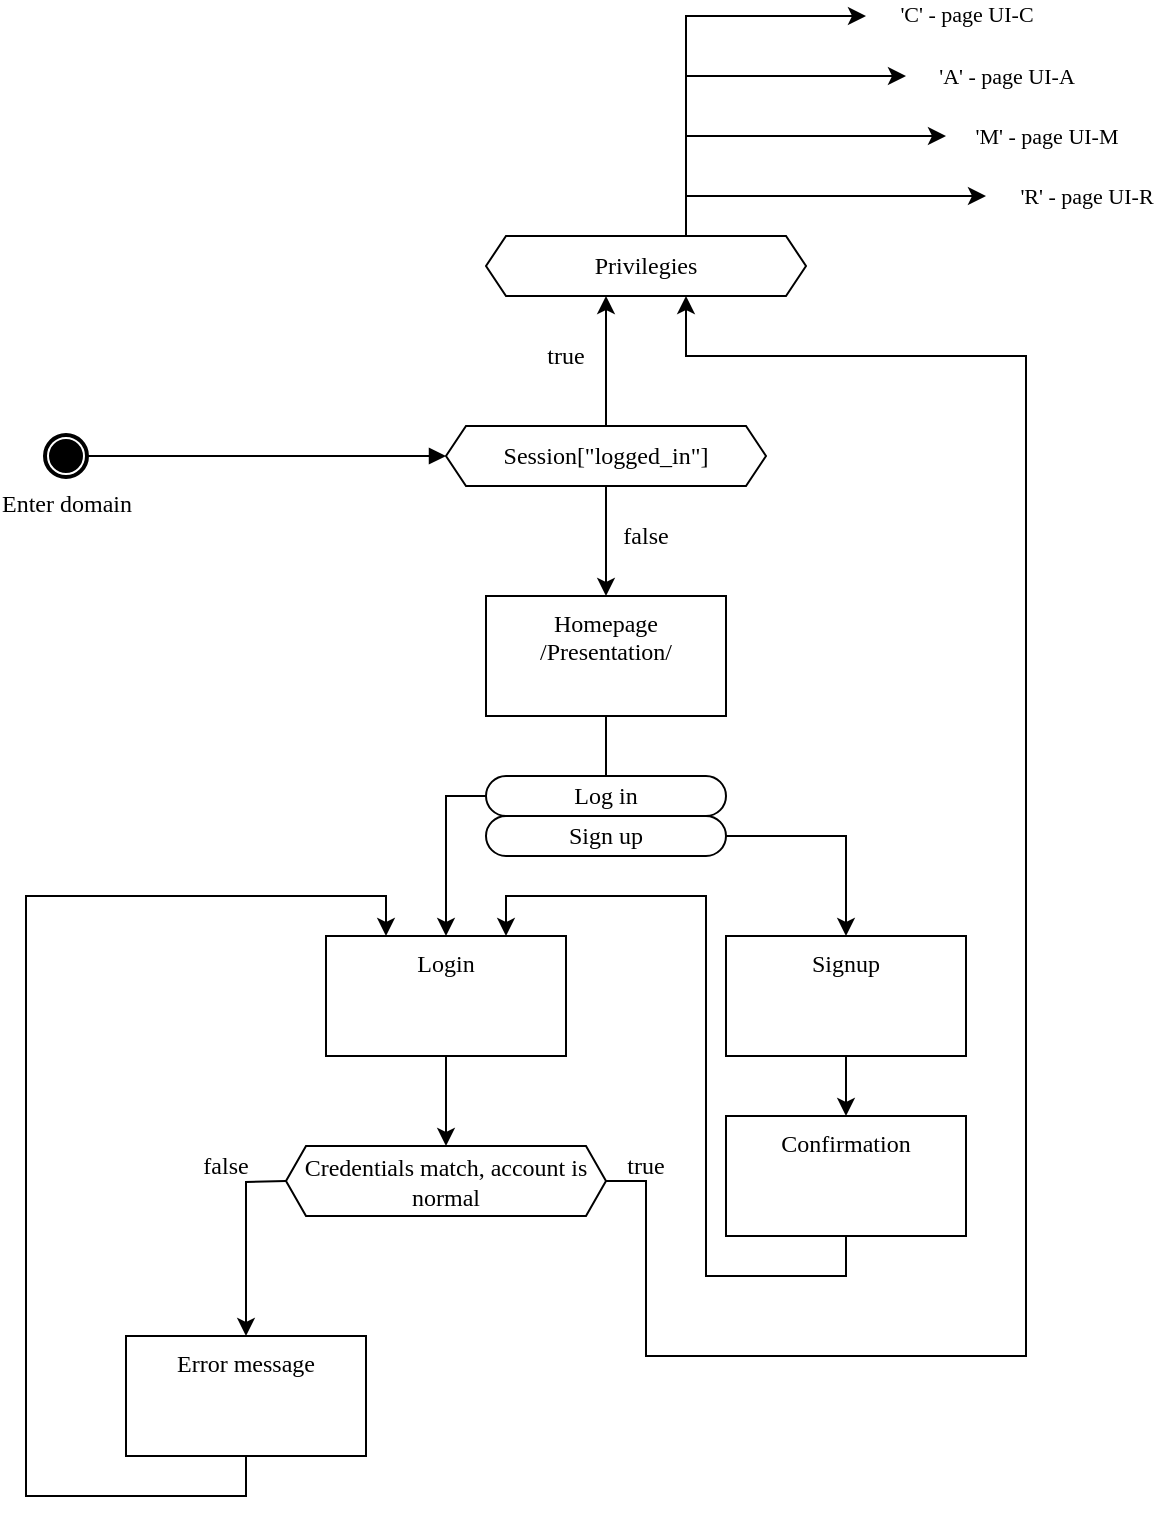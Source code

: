 <mxfile version="14.5.1" type="device" pages="4"><diagram id="Cb6AtkcY61KlZrnBNwHU" name="Nav"><mxGraphModel dx="1086" dy="779" grid="1" gridSize="10" guides="1" tooltips="1" connect="1" arrows="1" fold="1" page="1" pageScale="1" pageWidth="827" pageHeight="1169" math="0" shadow="0"><root><mxCell id="0"/><mxCell id="1" parent="0"/><mxCell id="LkTzSjqQFh7EsO5aWCVy-9" value="Enter domain" style="shape=mxgraph.bpmn.shape;html=1;verticalLabelPosition=bottom;labelBackgroundColor=#ffffff;verticalAlign=top;align=center;perimeter=ellipsePerimeter;outlineConnect=0;outline=end;symbol=terminate;fontFamily=Verdana;" parent="1" vertex="1"><mxGeometry x="90" y="370" width="20" height="20" as="geometry"/></mxCell><mxCell id="LkTzSjqQFh7EsO5aWCVy-11" value="" style="endArrow=block;endFill=1;endSize=6;html=1;exitX=1;exitY=0.5;exitDx=0;exitDy=0;entryX=0;entryY=0.5;entryDx=0;entryDy=0;" parent="1" source="LkTzSjqQFh7EsO5aWCVy-9" target="LkTzSjqQFh7EsO5aWCVy-12" edge="1"><mxGeometry width="100" relative="1" as="geometry"><mxPoint x="400" y="240" as="sourcePoint"/><mxPoint x="320" y="380" as="targetPoint"/></mxGeometry></mxCell><mxCell id="LkTzSjqQFh7EsO5aWCVy-13" style="edgeStyle=orthogonalEdgeStyle;rounded=0;orthogonalLoop=1;jettySize=auto;html=1;exitX=0.5;exitY=0;exitDx=0;exitDy=0;fontFamily=Verdana;entryX=0.375;entryY=1;entryDx=0;entryDy=0;" parent="1" source="LkTzSjqQFh7EsO5aWCVy-12" target="LkTzSjqQFh7EsO5aWCVy-39" edge="1"><mxGeometry relative="1" as="geometry"><mxPoint x="370" y="300" as="targetPoint"/></mxGeometry></mxCell><mxCell id="LkTzSjqQFh7EsO5aWCVy-14" style="edgeStyle=orthogonalEdgeStyle;rounded=0;orthogonalLoop=1;jettySize=auto;html=1;exitX=0.5;exitY=1;exitDx=0;exitDy=0;fontFamily=Verdana;" parent="1" source="LkTzSjqQFh7EsO5aWCVy-12" edge="1"><mxGeometry relative="1" as="geometry"><mxPoint x="370" y="450" as="targetPoint"/></mxGeometry></mxCell><mxCell id="LkTzSjqQFh7EsO5aWCVy-12" value="Session[&quot;logged_in&quot;]" style="shape=hexagon;perimeter=hexagonPerimeter2;whiteSpace=wrap;html=1;fixedSize=1;strokeColor=#000000;fillColor=#ffffff;size=10;fontFamily=Verdana;" parent="1" vertex="1"><mxGeometry x="290" y="365" width="160" height="30" as="geometry"/></mxCell><mxCell id="LkTzSjqQFh7EsO5aWCVy-17" value="true" style="text;html=1;strokeColor=none;fillColor=none;align=center;verticalAlign=middle;whiteSpace=wrap;rounded=0;fontFamily=Verdana;" parent="1" vertex="1"><mxGeometry x="330" y="320" width="40" height="20" as="geometry"/></mxCell><mxCell id="LkTzSjqQFh7EsO5aWCVy-18" value="false" style="text;html=1;strokeColor=none;fillColor=none;align=center;verticalAlign=middle;whiteSpace=wrap;rounded=0;fontFamily=Verdana;" parent="1" vertex="1"><mxGeometry x="370" y="410" width="40" height="20" as="geometry"/></mxCell><mxCell id="LkTzSjqQFh7EsO5aWCVy-23" value="Homepage&lt;br&gt;/Presentation/" style="rounded=0;whiteSpace=wrap;html=1;strokeColor=#000000;fillColor=#ffffff;fontFamily=Verdana;verticalAlign=top;" parent="1" vertex="1"><mxGeometry x="310" y="450" width="120" height="60" as="geometry"/></mxCell><mxCell id="LkTzSjqQFh7EsO5aWCVy-30" style="edgeStyle=orthogonalEdgeStyle;rounded=0;jumpStyle=sharp;orthogonalLoop=1;jettySize=auto;html=1;entryX=0.5;entryY=0;entryDx=0;entryDy=0;fontFamily=Verdana;" parent="1" source="LkTzSjqQFh7EsO5aWCVy-25" target="LkTzSjqQFh7EsO5aWCVy-29" edge="1"><mxGeometry relative="1" as="geometry"><Array as="points"><mxPoint x="290" y="550"/></Array></mxGeometry></mxCell><mxCell id="LkTzSjqQFh7EsO5aWCVy-25" value="Log in" style="rounded=1;whiteSpace=wrap;html=1;strokeColor=#000000;fillColor=#ffffff;fontFamily=Verdana;arcSize=50;" parent="1" vertex="1"><mxGeometry x="310" y="540" width="120" height="20" as="geometry"/></mxCell><mxCell id="LkTzSjqQFh7EsO5aWCVy-31" style="edgeStyle=orthogonalEdgeStyle;rounded=0;jumpStyle=sharp;orthogonalLoop=1;jettySize=auto;html=1;exitX=1;exitY=0.5;exitDx=0;exitDy=0;fontFamily=Verdana;entryX=0.5;entryY=0;entryDx=0;entryDy=0;" parent="1" source="LkTzSjqQFh7EsO5aWCVy-26" target="LkTzSjqQFh7EsO5aWCVy-32" edge="1"><mxGeometry relative="1" as="geometry"><mxPoint x="490" y="640" as="targetPoint"/></mxGeometry></mxCell><mxCell id="LkTzSjqQFh7EsO5aWCVy-26" value="Sign up" style="rounded=1;whiteSpace=wrap;html=1;strokeColor=#000000;fillColor=#ffffff;fontFamily=Verdana;arcSize=50;" parent="1" vertex="1"><mxGeometry x="310" y="560" width="120" height="20" as="geometry"/></mxCell><mxCell id="LkTzSjqQFh7EsO5aWCVy-28" value="" style="endArrow=none;html=1;fontFamily=Verdana;entryX=0.5;entryY=1;entryDx=0;entryDy=0;exitX=0.5;exitY=0;exitDx=0;exitDy=0;" parent="1" source="LkTzSjqQFh7EsO5aWCVy-25" target="LkTzSjqQFh7EsO5aWCVy-23" edge="1"><mxGeometry width="50" height="50" relative="1" as="geometry"><mxPoint x="350" y="680" as="sourcePoint"/><mxPoint x="400" y="630" as="targetPoint"/></mxGeometry></mxCell><mxCell id="LkTzSjqQFh7EsO5aWCVy-38" value="" style="edgeStyle=orthogonalEdgeStyle;rounded=0;jumpStyle=sharp;orthogonalLoop=1;jettySize=auto;html=1;fontFamily=Verdana;" parent="1" source="LkTzSjqQFh7EsO5aWCVy-29" target="LkTzSjqQFh7EsO5aWCVy-37" edge="1"><mxGeometry relative="1" as="geometry"/></mxCell><mxCell id="LkTzSjqQFh7EsO5aWCVy-29" value="Login" style="rounded=0;whiteSpace=wrap;html=1;strokeColor=#000000;fillColor=#ffffff;fontFamily=Verdana;verticalAlign=top;" parent="1" vertex="1"><mxGeometry x="230" y="620" width="120" height="60" as="geometry"/></mxCell><mxCell id="LkTzSjqQFh7EsO5aWCVy-32" value="Signup" style="rounded=0;whiteSpace=wrap;html=1;strokeColor=#000000;fillColor=#ffffff;fontFamily=Verdana;verticalAlign=top;" parent="1" vertex="1"><mxGeometry x="430" y="620" width="120" height="60" as="geometry"/></mxCell><mxCell id="LkTzSjqQFh7EsO5aWCVy-33" value="" style="endArrow=classic;html=1;fontFamily=Verdana;exitX=0.5;exitY=1;exitDx=0;exitDy=0;entryX=0.5;entryY=0;entryDx=0;entryDy=0;" parent="1" source="LkTzSjqQFh7EsO5aWCVy-32" target="LkTzSjqQFh7EsO5aWCVy-34" edge="1"><mxGeometry width="50" height="50" relative="1" as="geometry"><mxPoint x="480" y="780" as="sourcePoint"/><mxPoint x="490" y="720" as="targetPoint"/></mxGeometry></mxCell><mxCell id="LkTzSjqQFh7EsO5aWCVy-36" style="edgeStyle=orthogonalEdgeStyle;rounded=0;jumpStyle=sharp;orthogonalLoop=1;jettySize=auto;html=1;exitX=0.5;exitY=1;exitDx=0;exitDy=0;entryX=0.75;entryY=0;entryDx=0;entryDy=0;fontFamily=Verdana;" parent="1" source="LkTzSjqQFh7EsO5aWCVy-34" target="LkTzSjqQFh7EsO5aWCVy-29" edge="1"><mxGeometry relative="1" as="geometry"><Array as="points"><mxPoint x="490" y="790"/><mxPoint x="420" y="790"/><mxPoint x="420" y="600"/><mxPoint x="320" y="600"/></Array></mxGeometry></mxCell><mxCell id="LkTzSjqQFh7EsO5aWCVy-34" value="Confirmation" style="rounded=0;whiteSpace=wrap;html=1;strokeColor=#000000;fillColor=#ffffff;fontFamily=Verdana;verticalAlign=top;" parent="1" vertex="1"><mxGeometry x="430" y="710" width="120" height="60" as="geometry"/></mxCell><mxCell id="LkTzSjqQFh7EsO5aWCVy-46" style="edgeStyle=orthogonalEdgeStyle;rounded=0;jumpStyle=sharp;orthogonalLoop=1;jettySize=auto;html=1;exitX=1;exitY=0.5;exitDx=0;exitDy=0;entryX=0.625;entryY=1;entryDx=0;entryDy=0;fontFamily=Verdana;" parent="1" source="LkTzSjqQFh7EsO5aWCVy-37" target="LkTzSjqQFh7EsO5aWCVy-39" edge="1"><mxGeometry relative="1" as="geometry"><Array as="points"><mxPoint x="390" y="743"/><mxPoint x="390" y="830"/><mxPoint x="580" y="830"/><mxPoint x="580" y="330"/><mxPoint x="410" y="330"/></Array></mxGeometry></mxCell><mxCell id="LkTzSjqQFh7EsO5aWCVy-37" value="Credentials match, account is normal" style="shape=hexagon;perimeter=hexagonPerimeter2;whiteSpace=wrap;html=1;fixedSize=1;strokeColor=#000000;fillColor=#ffffff;size=10;fontFamily=Verdana;" parent="1" vertex="1"><mxGeometry x="210" y="725" width="160" height="35" as="geometry"/></mxCell><mxCell id="LkTzSjqQFh7EsO5aWCVy-49" style="edgeStyle=orthogonalEdgeStyle;rounded=0;jumpStyle=sharp;orthogonalLoop=1;jettySize=auto;html=1;exitX=0.625;exitY=0;exitDx=0;exitDy=0;fontFamily=Verdana;" parent="1" source="LkTzSjqQFh7EsO5aWCVy-39" edge="1"><mxGeometry relative="1" as="geometry"><mxPoint x="560" y="250" as="targetPoint"/><Array as="points"><mxPoint x="410" y="250"/></Array></mxGeometry></mxCell><mxCell id="LkTzSjqQFh7EsO5aWCVy-39" value="Privilegies" style="shape=hexagon;perimeter=hexagonPerimeter2;whiteSpace=wrap;html=1;fixedSize=1;strokeColor=#000000;fillColor=#ffffff;size=10;fontFamily=Verdana;" parent="1" vertex="1"><mxGeometry x="310" y="270" width="160" height="30" as="geometry"/></mxCell><mxCell id="LkTzSjqQFh7EsO5aWCVy-47" style="edgeStyle=orthogonalEdgeStyle;rounded=0;jumpStyle=sharp;orthogonalLoop=1;jettySize=auto;html=1;exitX=0.5;exitY=1;exitDx=0;exitDy=0;entryX=0.25;entryY=0;entryDx=0;entryDy=0;fontFamily=Verdana;" parent="1" source="LkTzSjqQFh7EsO5aWCVy-41" target="LkTzSjqQFh7EsO5aWCVy-29" edge="1"><mxGeometry relative="1" as="geometry"><Array as="points"><mxPoint x="190" y="900"/><mxPoint x="80" y="900"/><mxPoint x="80" y="600"/><mxPoint x="260" y="600"/></Array></mxGeometry></mxCell><mxCell id="LkTzSjqQFh7EsO5aWCVy-41" value="Error message" style="rounded=0;whiteSpace=wrap;html=1;strokeColor=#000000;fillColor=#ffffff;fontFamily=Verdana;verticalAlign=top;" parent="1" vertex="1"><mxGeometry x="130" y="820" width="120" height="60" as="geometry"/></mxCell><mxCell id="LkTzSjqQFh7EsO5aWCVy-43" value="" style="endArrow=classic;html=1;fontFamily=Verdana;entryX=0.5;entryY=0;entryDx=0;entryDy=0;exitX=0;exitY=0.5;exitDx=0;exitDy=0;rounded=0;" parent="1" source="LkTzSjqQFh7EsO5aWCVy-37" target="LkTzSjqQFh7EsO5aWCVy-41" edge="1"><mxGeometry width="50" height="50" relative="1" as="geometry"><mxPoint x="220" y="830" as="sourcePoint"/><mxPoint x="270" y="780" as="targetPoint"/><Array as="points"><mxPoint x="190" y="743"/><mxPoint x="190" y="790"/></Array></mxGeometry></mxCell><mxCell id="LkTzSjqQFh7EsO5aWCVy-44" value="false" style="text;html=1;strokeColor=none;fillColor=none;align=center;verticalAlign=middle;whiteSpace=wrap;rounded=0;fontFamily=Verdana;" parent="1" vertex="1"><mxGeometry x="160" y="725" width="40" height="20" as="geometry"/></mxCell><mxCell id="LkTzSjqQFh7EsO5aWCVy-45" value="true" style="text;html=1;strokeColor=none;fillColor=none;align=center;verticalAlign=middle;whiteSpace=wrap;rounded=0;fontFamily=Verdana;" parent="1" vertex="1"><mxGeometry x="370" y="725" width="40" height="20" as="geometry"/></mxCell><mxCell id="LkTzSjqQFh7EsO5aWCVy-50" style="edgeStyle=orthogonalEdgeStyle;rounded=0;jumpStyle=sharp;orthogonalLoop=1;jettySize=auto;html=1;exitX=0.625;exitY=0;exitDx=0;exitDy=0;fontFamily=Verdana;" parent="1" source="LkTzSjqQFh7EsO5aWCVy-39" edge="1"><mxGeometry relative="1" as="geometry"><mxPoint x="520" y="190" as="targetPoint"/><mxPoint x="410" y="210" as="sourcePoint"/><Array as="points"><mxPoint x="410" y="190"/></Array></mxGeometry></mxCell><mxCell id="LkTzSjqQFh7EsO5aWCVy-51" style="edgeStyle=orthogonalEdgeStyle;rounded=0;jumpStyle=sharp;orthogonalLoop=1;jettySize=auto;html=1;exitX=0.625;exitY=0;exitDx=0;exitDy=0;fontFamily=Verdana;" parent="1" source="LkTzSjqQFh7EsO5aWCVy-39" edge="1"><mxGeometry relative="1" as="geometry"><mxPoint x="540" y="220" as="targetPoint"/><mxPoint x="410" y="240" as="sourcePoint"/><Array as="points"><mxPoint x="410" y="220"/></Array></mxGeometry></mxCell><mxCell id="LkTzSjqQFh7EsO5aWCVy-52" style="edgeStyle=orthogonalEdgeStyle;rounded=0;jumpStyle=sharp;orthogonalLoop=1;jettySize=auto;html=1;exitX=0.625;exitY=0;exitDx=0;exitDy=0;fontFamily=Verdana;" parent="1" source="LkTzSjqQFh7EsO5aWCVy-39" edge="1"><mxGeometry relative="1" as="geometry"><mxPoint x="500" y="160" as="targetPoint"/><mxPoint x="410" y="230" as="sourcePoint"/><Array as="points"><mxPoint x="410" y="160"/></Array></mxGeometry></mxCell><mxCell id="LkTzSjqQFh7EsO5aWCVy-53" value="'C' - page UI-C" style="edgeLabel;html=1;align=center;verticalAlign=middle;resizable=0;points=[];fontFamily=Verdana;" parent="LkTzSjqQFh7EsO5aWCVy-52" vertex="1" connectable="0"><mxGeometry x="0.42" y="1" relative="1" as="geometry"><mxPoint x="108" as="offset"/></mxGeometry></mxCell><mxCell id="LkTzSjqQFh7EsO5aWCVy-54" value="'A' - page UI-A" style="edgeLabel;html=1;align=center;verticalAlign=middle;resizable=0;points=[];fontFamily=Verdana;" parent="LkTzSjqQFh7EsO5aWCVy-52" vertex="1" connectable="0"><mxGeometry x="0.42" y="1" relative="1" as="geometry"><mxPoint x="128" y="31" as="offset"/></mxGeometry></mxCell><mxCell id="LkTzSjqQFh7EsO5aWCVy-55" value="'M' - page UI-M" style="edgeLabel;html=1;align=center;verticalAlign=middle;resizable=0;points=[];fontFamily=Verdana;" parent="LkTzSjqQFh7EsO5aWCVy-52" vertex="1" connectable="0"><mxGeometry x="0.42" y="1" relative="1" as="geometry"><mxPoint x="148" y="61" as="offset"/></mxGeometry></mxCell><mxCell id="LkTzSjqQFh7EsO5aWCVy-56" value="'R' - page UI-R" style="edgeLabel;html=1;align=center;verticalAlign=middle;resizable=0;points=[];fontFamily=Verdana;" parent="LkTzSjqQFh7EsO5aWCVy-52" vertex="1" connectable="0"><mxGeometry x="0.42" y="1" relative="1" as="geometry"><mxPoint x="168" y="91" as="offset"/></mxGeometry></mxCell></root></mxGraphModel></diagram><diagram id="BnBU2lT-6T1e4yDM04E4" name="Page-2"><mxGraphModel dx="1182" dy="795" grid="1" gridSize="10" guides="1" tooltips="1" connect="1" arrows="1" fold="1" page="1" pageScale="1" pageWidth="827" pageHeight="1169" math="0" shadow="0"><root><mxCell id="JQ5Pe7vgg_HxmCsagpeJ-0"/><mxCell id="JQ5Pe7vgg_HxmCsagpeJ-1" parent="JQ5Pe7vgg_HxmCsagpeJ-0"/><mxCell id="JQ5Pe7vgg_HxmCsagpeJ-2" value="Requirements" style="rounded=1;whiteSpace=wrap;html=1;" parent="JQ5Pe7vgg_HxmCsagpeJ-1" vertex="1"><mxGeometry x="280" y="40" width="200" height="30" as="geometry"/></mxCell><mxCell id="JQ5Pe7vgg_HxmCsagpeJ-3" style="edgeStyle=orthogonalEdgeStyle;rounded=0;orthogonalLoop=1;jettySize=auto;html=1;exitX=0.5;exitY=1;exitDx=0;exitDy=0;" parent="JQ5Pe7vgg_HxmCsagpeJ-1" source="JQ5Pe7vgg_HxmCsagpeJ-2" target="JQ5Pe7vgg_HxmCsagpeJ-2" edge="1"><mxGeometry relative="1" as="geometry"/></mxCell><mxCell id="JQ5Pe7vgg_HxmCsagpeJ-5" value="" style="edgeStyle=orthogonalEdgeStyle;rounded=0;orthogonalLoop=1;jettySize=auto;html=1;" parent="JQ5Pe7vgg_HxmCsagpeJ-1" source="JQ5Pe7vgg_HxmCsagpeJ-4" target="JQ5Pe7vgg_HxmCsagpeJ-2" edge="1"><mxGeometry relative="1" as="geometry"/></mxCell><mxCell id="JQ5Pe7vgg_HxmCsagpeJ-4" value="Functional model" style="rounded=1;whiteSpace=wrap;html=1;" parent="JQ5Pe7vgg_HxmCsagpeJ-1" vertex="1"><mxGeometry x="280" y="120" width="200" height="30" as="geometry"/></mxCell><mxCell id="JQ5Pe7vgg_HxmCsagpeJ-8" value="" style="edgeStyle=orthogonalEdgeStyle;rounded=0;orthogonalLoop=1;jettySize=auto;html=1;" parent="JQ5Pe7vgg_HxmCsagpeJ-1" source="JQ5Pe7vgg_HxmCsagpeJ-6" target="JQ5Pe7vgg_HxmCsagpeJ-4" edge="1"><mxGeometry relative="1" as="geometry"/></mxCell><mxCell id="JQ5Pe7vgg_HxmCsagpeJ-6" value="Navigation model" style="rounded=1;whiteSpace=wrap;html=1;" parent="JQ5Pe7vgg_HxmCsagpeJ-1" vertex="1"><mxGeometry x="200" y="230" width="160" height="30" as="geometry"/></mxCell><mxCell id="JQ5Pe7vgg_HxmCsagpeJ-9" value="" style="edgeStyle=orthogonalEdgeStyle;rounded=0;orthogonalLoop=1;jettySize=auto;html=1;" parent="JQ5Pe7vgg_HxmCsagpeJ-1" source="JQ5Pe7vgg_HxmCsagpeJ-7" target="JQ5Pe7vgg_HxmCsagpeJ-4" edge="1"><mxGeometry relative="1" as="geometry"/></mxCell><mxCell id="JQ5Pe7vgg_HxmCsagpeJ-7" value="ER model" style="rounded=1;whiteSpace=wrap;html=1;" parent="JQ5Pe7vgg_HxmCsagpeJ-1" vertex="1"><mxGeometry x="390" y="230" width="180" height="30" as="geometry"/></mxCell><mxCell id="JQ5Pe7vgg_HxmCsagpeJ-11" value="" style="edgeStyle=orthogonalEdgeStyle;rounded=0;orthogonalLoop=1;jettySize=auto;html=1;" parent="JQ5Pe7vgg_HxmCsagpeJ-1" source="JQ5Pe7vgg_HxmCsagpeJ-10" target="JQ5Pe7vgg_HxmCsagpeJ-7" edge="1"><mxGeometry relative="1" as="geometry"/></mxCell><mxCell id="JQ5Pe7vgg_HxmCsagpeJ-10" value="Specific data model" style="rounded=1;whiteSpace=wrap;html=1;" parent="JQ5Pe7vgg_HxmCsagpeJ-1" vertex="1"><mxGeometry x="390" y="310" width="180" height="30" as="geometry"/></mxCell><mxCell id="JQ5Pe7vgg_HxmCsagpeJ-16" style="edgeStyle=orthogonalEdgeStyle;rounded=0;orthogonalLoop=1;jettySize=auto;html=1;exitX=0.5;exitY=0;exitDx=0;exitDy=0;fontFamily=Verdana;fontSize=16;" parent="JQ5Pe7vgg_HxmCsagpeJ-1" source="JQ5Pe7vgg_HxmCsagpeJ-12" target="JQ5Pe7vgg_HxmCsagpeJ-13" edge="1"><mxGeometry relative="1" as="geometry"/></mxCell><mxCell id="JQ5Pe7vgg_HxmCsagpeJ-17" style="edgeStyle=orthogonalEdgeStyle;rounded=0;orthogonalLoop=1;jettySize=auto;html=1;exitX=0.5;exitY=0;exitDx=0;exitDy=0;entryX=0.5;entryY=1;entryDx=0;entryDy=0;fontFamily=Verdana;fontSize=16;" parent="JQ5Pe7vgg_HxmCsagpeJ-1" source="JQ5Pe7vgg_HxmCsagpeJ-12" target="JQ5Pe7vgg_HxmCsagpeJ-6" edge="1"><mxGeometry relative="1" as="geometry"><Array as="points"><mxPoint x="380" y="380"/><mxPoint x="280" y="380"/></Array></mxGeometry></mxCell><mxCell id="JQ5Pe7vgg_HxmCsagpeJ-18" style="edgeStyle=orthogonalEdgeStyle;rounded=0;orthogonalLoop=1;jettySize=auto;html=1;exitX=0.5;exitY=0;exitDx=0;exitDy=0;entryX=0.5;entryY=1;entryDx=0;entryDy=0;fontFamily=Verdana;fontSize=16;" parent="JQ5Pe7vgg_HxmCsagpeJ-1" source="JQ5Pe7vgg_HxmCsagpeJ-12" target="JQ5Pe7vgg_HxmCsagpeJ-10" edge="1"><mxGeometry relative="1" as="geometry"/></mxCell><mxCell id="JQ5Pe7vgg_HxmCsagpeJ-12" value="UI" style="rounded=1;whiteSpace=wrap;html=1;fontSize=16;strokeWidth=2;sketch=0;shadow=1;fontFamily=Verdana;" parent="JQ5Pe7vgg_HxmCsagpeJ-1" vertex="1"><mxGeometry x="320" y="420" width="120" height="40" as="geometry"/></mxCell><mxCell id="JQ5Pe7vgg_HxmCsagpeJ-14" style="edgeStyle=orthogonalEdgeStyle;rounded=0;orthogonalLoop=1;jettySize=auto;html=1;entryX=0.25;entryY=1;entryDx=0;entryDy=0;fontFamily=Verdana;fontSize=16;" parent="JQ5Pe7vgg_HxmCsagpeJ-1" source="JQ5Pe7vgg_HxmCsagpeJ-13" target="JQ5Pe7vgg_HxmCsagpeJ-2" edge="1"><mxGeometry relative="1" as="geometry"><Array as="points"><mxPoint x="160" y="100"/><mxPoint x="330" y="100"/></Array></mxGeometry></mxCell><mxCell id="JQ5Pe7vgg_HxmCsagpeJ-13" value="Style" style="rounded=1;whiteSpace=wrap;html=1;" parent="JQ5Pe7vgg_HxmCsagpeJ-1" vertex="1"><mxGeometry x="80" y="310" width="160" height="30" as="geometry"/></mxCell></root></mxGraphModel></diagram><diagram id="tC0N0s7sop419uE5rZWm" name="Data"><mxGraphModel dx="1086" dy="1948" grid="1" gridSize="10" guides="1" tooltips="1" connect="1" arrows="1" fold="1" page="1" pageScale="1" pageWidth="827" pageHeight="1169" math="1" shadow="0"><root><mxCell id="jq1SpF3F9vSKPRN7a_nA-0"/><mxCell id="jq1SpF3F9vSKPRN7a_nA-1" parent="jq1SpF3F9vSKPRN7a_nA-0"/><mxCell id="dkjf8pZojijIm39tKMZ_-2" value="Person" style="swimlane;fontStyle=0;childLayout=stackLayout;horizontal=1;startSize=26;horizontalStack=0;resizeParent=1;resizeParentMax=0;resizeLast=0;collapsible=1;marginBottom=0;align=center;fontSize=14;rounded=0;strokeWidth=1;fontFamily=Verdana;" parent="jq1SpF3F9vSKPRN7a_nA-1" vertex="1"><mxGeometry x="640" y="330" width="130" height="266" as="geometry"/></mxCell><mxCell id="dkjf8pZojijIm39tKMZ_-3" value="key - int" style="text;fillColor=none;spacingLeft=4;spacingRight=4;overflow=hidden;rotatable=0;points=[[0,0.5],[1,0.5]];portConstraint=eastwest;fontSize=12;strokeColor=#000000;dashed=1;fontFamily=Verdana;fontStyle=5" parent="dkjf8pZojijIm39tKMZ_-2" vertex="1"><mxGeometry y="26" width="130" height="30" as="geometry"/></mxCell><mxCell id="dkjf8pZojijIm39tKMZ_-6" value="Surname" style="text;fillColor=none;spacingLeft=4;spacingRight=4;overflow=hidden;rotatable=0;points=[[0,0.5],[1,0.5]];portConstraint=eastwest;fontSize=12;strokeColor=#000000;dashed=1;fontFamily=Verdana;" parent="dkjf8pZojijIm39tKMZ_-2" vertex="1"><mxGeometry y="56" width="130" height="30" as="geometry"/></mxCell><mxCell id="dkjf8pZojijIm39tKMZ_-4" value="Name" style="text;fillColor=none;spacingLeft=4;spacingRight=4;overflow=hidden;rotatable=0;points=[[0,0.5],[1,0.5]];portConstraint=eastwest;fontSize=12;strokeColor=#000000;dashed=1;fontFamily=Verdana;" parent="dkjf8pZojijIm39tKMZ_-2" vertex="1"><mxGeometry y="86" width="130" height="30" as="geometry"/></mxCell><mxCell id="dkjf8pZojijIm39tKMZ_-5" value="Phone" style="text;fillColor=none;spacingLeft=4;spacingRight=4;overflow=hidden;rotatable=0;points=[[0,0.5],[1,0.5]];portConstraint=eastwest;fontSize=12;strokeColor=#000000;dashed=1;fontFamily=Verdana;" parent="dkjf8pZojijIm39tKMZ_-2" vertex="1"><mxGeometry y="116" width="130" height="30" as="geometry"/></mxCell><mxCell id="dkjf8pZojijIm39tKMZ_-7" value="Email" style="text;fillColor=none;spacingLeft=4;spacingRight=4;overflow=hidden;rotatable=0;points=[[0,0.5],[1,0.5]];portConstraint=eastwest;fontSize=12;strokeColor=#000000;dashed=1;fontFamily=Verdana;" parent="dkjf8pZojijIm39tKMZ_-2" vertex="1"><mxGeometry y="146" width="130" height="30" as="geometry"/></mxCell><mxCell id="dkjf8pZojijIm39tKMZ_-8" value="LocationID" style="text;fillColor=none;spacingLeft=4;spacingRight=4;overflow=hidden;rotatable=0;points=[[0,0.5],[1,0.5]];portConstraint=eastwest;fontSize=12;strokeColor=#000000;dashed=1;fontFamily=Verdana;" parent="dkjf8pZojijIm39tKMZ_-2" vertex="1"><mxGeometry y="176" width="130" height="30" as="geometry"/></mxCell><mxCell id="dkjf8pZojijIm39tKMZ_-9" value="Address" style="text;fillColor=none;spacingLeft=4;spacingRight=4;overflow=hidden;rotatable=0;points=[[0,0.5],[1,0.5]];portConstraint=eastwest;fontSize=12;strokeColor=#000000;dashed=1;fontFamily=Verdana;" parent="dkjf8pZojijIm39tKMZ_-2" vertex="1"><mxGeometry y="206" width="130" height="30" as="geometry"/></mxCell><mxCell id="dkjf8pZojijIm39tKMZ_-10" value="RegDate" style="text;fillColor=none;spacingLeft=4;spacingRight=4;overflow=hidden;rotatable=0;points=[[0,0.5],[1,0.5]];portConstraint=eastwest;fontSize=12;strokeColor=#000000;dashed=1;fontFamily=Verdana;" parent="dkjf8pZojijIm39tKMZ_-2" vertex="1"><mxGeometry y="236" width="130" height="30" as="geometry"/></mxCell><mxCell id="dkjf8pZojijIm39tKMZ_-11" value="Credential" style="swimlane;fontStyle=0;childLayout=stackLayout;horizontal=1;startSize=26;horizontalStack=0;resizeParent=1;resizeParentMax=0;resizeLast=0;collapsible=1;marginBottom=0;align=center;fontSize=14;rounded=0;strokeColor=#000000;strokeWidth=1;fontFamily=Verdana;" parent="jq1SpF3F9vSKPRN7a_nA-1" vertex="1"><mxGeometry x="904" y="420" width="130" height="176" as="geometry"/></mxCell><mxCell id="dkjf8pZojijIm39tKMZ_-12" value="key - string" style="text;fillColor=none;spacingLeft=4;spacingRight=4;overflow=hidden;rotatable=0;points=[[0,0.5],[1,0.5]];portConstraint=eastwest;fontSize=12;strokeColor=#000000;dashed=1;fontFamily=Verdana;fontStyle=5" parent="dkjf8pZojijIm39tKMZ_-11" vertex="1"><mxGeometry y="26" width="130" height="30" as="geometry"/></mxCell><mxCell id="dkjf8pZojijIm39tKMZ_-13" value="PersonID" style="text;fillColor=none;spacingLeft=4;spacingRight=4;overflow=hidden;rotatable=0;points=[[0,0.5],[1,0.5]];portConstraint=eastwest;fontSize=12;strokeColor=#000000;dashed=1;fontFamily=Verdana;" parent="dkjf8pZojijIm39tKMZ_-11" vertex="1"><mxGeometry y="56" width="130" height="30" as="geometry"/></mxCell><mxCell id="dkjf8pZojijIm39tKMZ_-14" value="Password" style="text;fillColor=none;spacingLeft=4;spacingRight=4;overflow=hidden;rotatable=0;points=[[0,0.5],[1,0.5]];portConstraint=eastwest;fontSize=12;strokeColor=#000000;dashed=1;fontFamily=Verdana;" parent="dkjf8pZojijIm39tKMZ_-11" vertex="1"><mxGeometry y="86" width="130" height="30" as="geometry"/></mxCell><mxCell id="dkjf8pZojijIm39tKMZ_-15" value="Privilegies" style="text;fillColor=none;spacingLeft=4;spacingRight=4;overflow=hidden;rotatable=0;points=[[0,0.5],[1,0.5]];portConstraint=eastwest;fontSize=12;strokeColor=#000000;dashed=1;fontFamily=Verdana;" parent="dkjf8pZojijIm39tKMZ_-11" vertex="1"><mxGeometry y="116" width="130" height="30" as="geometry"/></mxCell><mxCell id="dkjf8pZojijIm39tKMZ_-16" value="Status" style="text;fillColor=none;spacingLeft=4;spacingRight=4;overflow=hidden;rotatable=0;points=[[0,0.5],[1,0.5]];portConstraint=eastwest;fontSize=12;strokeColor=#000000;dashed=1;fontFamily=Verdana;" parent="dkjf8pZojijIm39tKMZ_-11" vertex="1"><mxGeometry y="146" width="130" height="30" as="geometry"/></mxCell><mxCell id="dkjf8pZojijIm39tKMZ_-17" style="rounded=0;orthogonalLoop=1;jettySize=auto;html=1;entryX=0;entryY=0.5;entryDx=0;entryDy=0;endArrow=none;endFill=0;" parent="jq1SpF3F9vSKPRN7a_nA-1" source="dkjf8pZojijIm39tKMZ_-19" target="dkjf8pZojijIm39tKMZ_-12" edge="1"><mxGeometry relative="1" as="geometry"><mxPoint x="914" y="461" as="targetPoint"/><Array as="points"/></mxGeometry></mxCell><mxCell id="dkjf8pZojijIm39tKMZ_-18" value="0..1" style="edgeLabel;html=1;align=center;verticalAlign=bottom;resizable=0;points=[];fontFamily=Verdana;" parent="dkjf8pZojijIm39tKMZ_-17" vertex="1" connectable="0"><mxGeometry x="-0.507" y="-1" relative="1" as="geometry"><mxPoint x="3" y="-1" as="offset"/></mxGeometry></mxCell><mxCell id="dkjf8pZojijIm39tKMZ_-19" value="has" style="rounded=0;whiteSpace=wrap;html=1;fontFamily=Verdana;strokeWidth=1;shadow=0;sketch=0;fillStyle=hachure;" parent="jq1SpF3F9vSKPRN7a_nA-1" vertex="1"><mxGeometry x="814" y="451" width="40" height="20" as="geometry"/></mxCell><mxCell id="dkjf8pZojijIm39tKMZ_-20" style="rounded=0;orthogonalLoop=1;jettySize=auto;html=1;entryX=0;entryY=0.5;entryDx=0;entryDy=0;endArrow=none;endFill=0;exitX=1;exitY=0.5;exitDx=0;exitDy=0;" parent="jq1SpF3F9vSKPRN7a_nA-1" source="dkjf8pZojijIm39tKMZ_-5" target="dkjf8pZojijIm39tKMZ_-19" edge="1"><mxGeometry relative="1" as="geometry"><mxPoint x="830" y="470" as="sourcePoint"/><mxPoint x="950" y="461" as="targetPoint"/></mxGeometry></mxCell><mxCell id="dkjf8pZojijIm39tKMZ_-21" value="1" style="edgeLabel;html=1;align=center;verticalAlign=bottom;resizable=0;points=[];fontFamily=Verdana;" parent="dkjf8pZojijIm39tKMZ_-20" vertex="1" connectable="0"><mxGeometry x="0.521" y="-1" relative="1" as="geometry"><mxPoint x="1" y="-1" as="offset"/></mxGeometry></mxCell><mxCell id="dkjf8pZojijIm39tKMZ_-22" style="edgeStyle=orthogonalEdgeStyle;rounded=0;orthogonalLoop=1;jettySize=auto;html=1;exitX=0;exitY=0.5;exitDx=0;exitDy=0;entryX=1;entryY=0.5;entryDx=0;entryDy=0;fontFamily=Verdana;endArrow=none;endFill=0;" parent="jq1SpF3F9vSKPRN7a_nA-1" source="dkjf8pZojijIm39tKMZ_-23" target="dkjf8pZojijIm39tKMZ_-3" edge="1"><mxGeometry relative="1" as="geometry"><Array as="points"/></mxGeometry></mxCell><mxCell id="dkjf8pZojijIm39tKMZ_-25" value="1" style="edgeLabel;html=1;align=center;verticalAlign=bottom;resizable=0;points=[];fontFamily=Verdana;" parent="dkjf8pZojijIm39tKMZ_-22" vertex="1" connectable="0"><mxGeometry x="-0.7" relative="1" as="geometry"><mxPoint x="5" as="offset"/></mxGeometry></mxCell><mxCell id="dkjf8pZojijIm39tKMZ_-23" value="attached to" style="rounded=0;whiteSpace=wrap;html=1;fontFamily=Verdana;strokeWidth=1;shadow=0;sketch=0;fillStyle=hachure;" parent="jq1SpF3F9vSKPRN7a_nA-1" vertex="1"><mxGeometry x="864" y="361" width="87" height="20" as="geometry"/></mxCell><mxCell id="dkjf8pZojijIm39tKMZ_-24" style="edgeStyle=orthogonalEdgeStyle;rounded=1;orthogonalLoop=1;jettySize=auto;html=1;exitX=1;exitY=0.5;exitDx=0;exitDy=0;entryX=1;entryY=0.5;entryDx=0;entryDy=0;fontFamily=Verdana;endArrow=none;endFill=0;" parent="jq1SpF3F9vSKPRN7a_nA-1" source="dkjf8pZojijIm39tKMZ_-13" target="dkjf8pZojijIm39tKMZ_-23" edge="1"><mxGeometry relative="1" as="geometry"><mxPoint x="1064" y="491" as="sourcePoint"/><mxPoint x="764" y="371" as="targetPoint"/><Array as="points"><mxPoint x="1064" y="491"/><mxPoint x="1064" y="371"/></Array></mxGeometry></mxCell><mxCell id="dkjf8pZojijIm39tKMZ_-26" value="0..1" style="edgeLabel;html=1;align=center;verticalAlign=bottom;resizable=0;points=[];fontFamily=Verdana;" parent="dkjf8pZojijIm39tKMZ_-24" vertex="1" connectable="0"><mxGeometry x="0.918" y="-4" relative="1" as="geometry"><mxPoint x="4" y="4" as="offset"/></mxGeometry></mxCell><mxCell id="dkjf8pZojijIm39tKMZ_-27" value="Agent" style="swimlane;fontStyle=0;childLayout=stackLayout;horizontal=1;startSize=26;horizontalStack=0;resizeParent=1;resizeParentMax=0;resizeLast=0;collapsible=1;marginBottom=0;align=center;fontSize=14;rounded=0;strokeWidth=1;fontFamily=Verdana;" parent="jq1SpF3F9vSKPRN7a_nA-1" vertex="1"><mxGeometry x="940" y="180" width="130" height="146" as="geometry"/></mxCell><mxCell id="dkjf8pZojijIm39tKMZ_-28" value="key - int" style="text;fillColor=none;spacingLeft=4;spacingRight=4;overflow=hidden;rotatable=0;points=[[0,0.5],[1,0.5]];portConstraint=eastwest;fontSize=12;strokeColor=#000000;dashed=1;fontFamily=Verdana;fontStyle=5" parent="dkjf8pZojijIm39tKMZ_-27" vertex="1"><mxGeometry y="26" width="130" height="30" as="geometry"/></mxCell><mxCell id="dkjf8pZojijIm39tKMZ_-29" value="TotalDeals" style="text;fillColor=none;spacingLeft=4;spacingRight=4;overflow=hidden;rotatable=0;points=[[0,0.5],[1,0.5]];portConstraint=eastwest;fontSize=12;strokeColor=#000000;dashed=1;fontFamily=Verdana;" parent="dkjf8pZojijIm39tKMZ_-27" vertex="1"><mxGeometry y="56" width="130" height="30" as="geometry"/></mxCell><mxCell id="dkjf8pZojijIm39tKMZ_-30" value="MonthDeals" style="text;fillColor=none;spacingLeft=4;spacingRight=4;overflow=hidden;rotatable=0;points=[[0,0.5],[1,0.5]];portConstraint=eastwest;fontSize=12;strokeColor=#000000;dashed=1;fontFamily=Verdana;" parent="dkjf8pZojijIm39tKMZ_-27" vertex="1"><mxGeometry y="86" width="130" height="30" as="geometry"/></mxCell><mxCell id="dkjf8pZojijIm39tKMZ_-31" value="MonthPayment" style="text;fillColor=none;spacingLeft=4;spacingRight=4;overflow=hidden;rotatable=0;points=[[0,0.5],[1,0.5]];portConstraint=eastwest;fontSize=12;strokeColor=#000000;dashed=1;fontFamily=Verdana;" parent="dkjf8pZojijIm39tKMZ_-27" vertex="1"><mxGeometry y="116" width="130" height="30" as="geometry"/></mxCell><mxCell id="dkjf8pZojijIm39tKMZ_-36" style="rounded=0;orthogonalLoop=1;jettySize=auto;html=1;entryX=0;entryY=0.5;entryDx=0;entryDy=0;endArrow=none;endFill=0;fontFamily=Verdana;exitX=1;exitY=0.5;exitDx=0;exitDy=0;" parent="jq1SpF3F9vSKPRN7a_nA-1" source="dkjf8pZojijIm39tKMZ_-37" target="dkjf8pZojijIm39tKMZ_-28" edge="1"><mxGeometry relative="1" as="geometry"><mxPoint x="950" y="200" as="sourcePoint"/></mxGeometry></mxCell><mxCell id="dkjf8pZojijIm39tKMZ_-41" value="0..1" style="edgeLabel;html=1;align=center;verticalAlign=bottom;resizable=0;points=[];fontFamily=Verdana;" parent="dkjf8pZojijIm39tKMZ_-36" vertex="1" connectable="0"><mxGeometry x="-0.566" relative="1" as="geometry"><mxPoint x="4" as="offset"/></mxGeometry></mxCell><mxCell id="dkjf8pZojijIm39tKMZ_-39" style="edgeStyle=orthogonalEdgeStyle;rounded=0;orthogonalLoop=1;jettySize=auto;html=1;exitX=0;exitY=0.5;exitDx=0;exitDy=0;endArrow=none;endFill=0;fontFamily=Verdana;entryX=0;entryY=0.5;entryDx=0;entryDy=0;" parent="jq1SpF3F9vSKPRN7a_nA-1" source="dkjf8pZojijIm39tKMZ_-37" target="dkjf8pZojijIm39tKMZ_-37" edge="1"><mxGeometry relative="1" as="geometry"><mxPoint x="960" y="250" as="targetPoint"/></mxGeometry></mxCell><mxCell id="dkjf8pZojijIm39tKMZ_-37" value="is a" style="rounded=0;whiteSpace=wrap;html=1;fontFamily=Verdana;strokeWidth=1;shadow=0;sketch=0;fillStyle=hachure;" parent="jq1SpF3F9vSKPRN7a_nA-1" vertex="1"><mxGeometry x="850" y="211" width="40" height="20" as="geometry"/></mxCell><mxCell id="dkjf8pZojijIm39tKMZ_-38" style="edgeStyle=orthogonalEdgeStyle;rounded=1;orthogonalLoop=1;jettySize=auto;html=1;exitX=1;exitY=0.5;exitDx=0;exitDy=0;entryX=0;entryY=0.5;entryDx=0;entryDy=0;endArrow=none;endFill=0;fontFamily=Verdana;" parent="jq1SpF3F9vSKPRN7a_nA-1" source="dkjf8pZojijIm39tKMZ_-3" target="dkjf8pZojijIm39tKMZ_-37" edge="1"><mxGeometry relative="1" as="geometry"><mxPoint x="800" y="401" as="sourcePoint"/><mxPoint x="987" y="191" as="targetPoint"/><Array as="points"><mxPoint x="820" y="371"/><mxPoint x="820" y="221"/></Array></mxGeometry></mxCell><mxCell id="dkjf8pZojijIm39tKMZ_-40" value="1" style="edgeLabel;html=1;align=center;verticalAlign=bottom;resizable=0;points=[];fontFamily=Verdana;" parent="dkjf8pZojijIm39tKMZ_-38" vertex="1" connectable="0"><mxGeometry x="0.946" y="1" relative="1" as="geometry"><mxPoint x="-3" as="offset"/></mxGeometry></mxCell><mxCell id="dkjf8pZojijIm39tKMZ_-46" value="Location" style="swimlane;fontStyle=0;childLayout=stackLayout;horizontal=1;startSize=26;horizontalStack=0;resizeParent=1;resizeParentMax=0;resizeLast=0;collapsible=1;marginBottom=0;align=center;fontSize=14;rounded=0;strokeWidth=1;fontFamily=Verdana;" parent="jq1SpF3F9vSKPRN7a_nA-1" vertex="1"><mxGeometry x="350" y="480" width="130" height="146" as="geometry"/></mxCell><mxCell id="dkjf8pZojijIm39tKMZ_-47" value="key - int" style="text;fillColor=none;spacingLeft=4;spacingRight=4;overflow=hidden;rotatable=0;points=[[0,0.5],[1,0.5]];portConstraint=eastwest;fontSize=12;strokeColor=#000000;dashed=1;fontFamily=Verdana;fontStyle=5" parent="dkjf8pZojijIm39tKMZ_-46" vertex="1"><mxGeometry y="26" width="130" height="30" as="geometry"/></mxCell><mxCell id="dkjf8pZojijIm39tKMZ_-48" value="Region" style="text;fillColor=none;spacingLeft=4;spacingRight=4;overflow=hidden;rotatable=0;points=[[0,0.5],[1,0.5]];portConstraint=eastwest;fontSize=12;strokeColor=#000000;dashed=1;fontFamily=Verdana;" parent="dkjf8pZojijIm39tKMZ_-46" vertex="1"><mxGeometry y="56" width="130" height="30" as="geometry"/></mxCell><mxCell id="dkjf8pZojijIm39tKMZ_-49" value="Town" style="text;fillColor=none;spacingLeft=4;spacingRight=4;overflow=hidden;rotatable=0;points=[[0,0.5],[1,0.5]];portConstraint=eastwest;fontSize=12;strokeColor=#000000;dashed=1;fontFamily=Verdana;" parent="dkjf8pZojijIm39tKMZ_-46" vertex="1"><mxGeometry y="86" width="130" height="30" as="geometry"/></mxCell><mxCell id="dkjf8pZojijIm39tKMZ_-50" value="District" style="text;fillColor=none;spacingLeft=4;spacingRight=4;overflow=hidden;rotatable=0;points=[[0,0.5],[1,0.5]];portConstraint=eastwest;fontSize=12;strokeColor=#000000;dashed=1;fontFamily=Verdana;" parent="dkjf8pZojijIm39tKMZ_-46" vertex="1"><mxGeometry y="116" width="130" height="30" as="geometry"/></mxCell><mxCell id="dkjf8pZojijIm39tKMZ_-51" style="rounded=0;orthogonalLoop=1;jettySize=auto;html=1;exitX=1;exitY=0.5;exitDx=0;exitDy=0;entryX=0;entryY=0.5;entryDx=0;entryDy=0;endArrow=none;endFill=0;fontFamily=Verdana;" parent="jq1SpF3F9vSKPRN7a_nA-1" source="dkjf8pZojijIm39tKMZ_-53" target="dkjf8pZojijIm39tKMZ_-8" edge="1"><mxGeometry relative="1" as="geometry"/></mxCell><mxCell id="dkjf8pZojijIm39tKMZ_-56" value="0..*" style="edgeLabel;html=1;align=center;verticalAlign=bottom;resizable=0;points=[];fontFamily=Verdana;" parent="dkjf8pZojijIm39tKMZ_-51" vertex="1" connectable="0"><mxGeometry x="-0.6" y="1" relative="1" as="geometry"><mxPoint x="4" y="1" as="offset"/></mxGeometry></mxCell><mxCell id="dkjf8pZojijIm39tKMZ_-53" value="lives in" style="rounded=0;whiteSpace=wrap;html=1;fontFamily=Verdana;strokeWidth=1;shadow=0;sketch=0;fillStyle=hachure;" parent="jq1SpF3F9vSKPRN7a_nA-1" vertex="1"><mxGeometry x="530" y="511" width="60" height="20" as="geometry"/></mxCell><mxCell id="dkjf8pZojijIm39tKMZ_-54" style="rounded=0;orthogonalLoop=1;jettySize=auto;html=1;exitX=1;exitY=0.5;exitDx=0;exitDy=0;entryX=0;entryY=0.5;entryDx=0;entryDy=0;endArrow=none;endFill=0;fontFamily=Verdana;" parent="jq1SpF3F9vSKPRN7a_nA-1" source="dkjf8pZojijIm39tKMZ_-47" target="dkjf8pZojijIm39tKMZ_-53" edge="1"><mxGeometry relative="1" as="geometry"><mxPoint x="400" y="521" as="sourcePoint"/><mxPoint x="640" y="521" as="targetPoint"/></mxGeometry></mxCell><mxCell id="dkjf8pZojijIm39tKMZ_-55" value="1" style="edgeLabel;html=1;align=center;verticalAlign=bottom;resizable=0;points=[];fontFamily=Verdana;" parent="dkjf8pZojijIm39tKMZ_-54" vertex="1" connectable="0"><mxGeometry x="0.4" y="-2" relative="1" as="geometry"><mxPoint x="4" y="-2" as="offset"/></mxGeometry></mxCell><mxCell id="iROTIkGbKCIRayJ-HB3I-0" value="ClientWish" style="swimlane;fontStyle=0;childLayout=stackLayout;horizontal=1;startSize=26;horizontalStack=0;resizeParent=1;resizeParentMax=0;resizeLast=0;collapsible=1;marginBottom=0;align=center;fontSize=14;rounded=0;strokeWidth=1;fontFamily=Verdana;" parent="jq1SpF3F9vSKPRN7a_nA-1" vertex="1"><mxGeometry x="940" y="-140" width="130" height="296" as="geometry"/></mxCell><mxCell id="iROTIkGbKCIRayJ-HB3I-1" value="key - int" style="text;fillColor=none;spacingLeft=4;spacingRight=4;overflow=hidden;rotatable=0;points=[[0,0.5],[1,0.5]];portConstraint=eastwest;fontSize=12;strokeColor=#000000;dashed=1;fontFamily=Verdana;fontStyle=5" parent="iROTIkGbKCIRayJ-HB3I-0" vertex="1"><mxGeometry y="26" width="130" height="30" as="geometry"/></mxCell><mxCell id="iROTIkGbKCIRayJ-HB3I-9" value="ClientID" style="text;fillColor=none;spacingLeft=4;spacingRight=4;overflow=hidden;rotatable=0;points=[[0,0.5],[1,0.5]];portConstraint=eastwest;fontSize=12;strokeColor=#000000;dashed=1;fontFamily=Verdana;" parent="iROTIkGbKCIRayJ-HB3I-0" vertex="1"><mxGeometry y="56" width="130" height="30" as="geometry"/></mxCell><mxCell id="iROTIkGbKCIRayJ-HB3I-2" value="isOpen" style="text;fillColor=none;spacingLeft=4;spacingRight=4;overflow=hidden;rotatable=0;points=[[0,0.5],[1,0.5]];portConstraint=eastwest;fontSize=12;strokeColor=#000000;dashed=1;fontFamily=Verdana;" parent="iROTIkGbKCIRayJ-HB3I-0" vertex="1"><mxGeometry y="86" width="130" height="30" as="geometry"/></mxCell><mxCell id="iROTIkGbKCIRayJ-HB3I-3" value="PostDate" style="text;fillColor=none;spacingLeft=4;spacingRight=4;overflow=hidden;rotatable=0;points=[[0,0.5],[1,0.5]];portConstraint=eastwest;fontSize=12;strokeColor=#000000;dashed=1;fontFamily=Verdana;" parent="iROTIkGbKCIRayJ-HB3I-0" vertex="1"><mxGeometry y="116" width="130" height="30" as="geometry"/></mxCell><mxCell id="iROTIkGbKCIRayJ-HB3I-5" value="LocationID" style="text;fillColor=none;spacingLeft=4;spacingRight=4;overflow=hidden;rotatable=0;points=[[0,0.5],[1,0.5]];portConstraint=eastwest;fontSize=12;strokeColor=#000000;dashed=1;fontFamily=Verdana;" parent="iROTIkGbKCIRayJ-HB3I-0" vertex="1"><mxGeometry y="146" width="130" height="30" as="geometry"/></mxCell><mxCell id="iROTIkGbKCIRayJ-HB3I-7" value="Variant" style="text;fillColor=none;spacingLeft=4;spacingRight=4;overflow=hidden;rotatable=0;points=[[0,0.5],[1,0.5]];portConstraint=eastwest;fontSize=12;strokeColor=#000000;dashed=1;fontFamily=Verdana;" parent="iROTIkGbKCIRayJ-HB3I-0" vertex="1"><mxGeometry y="176" width="130" height="30" as="geometry"/></mxCell><mxCell id="iROTIkGbKCIRayJ-HB3I-4" value="Price" style="text;fillColor=none;spacingLeft=4;spacingRight=4;overflow=hidden;rotatable=0;points=[[0,0.5],[1,0.5]];portConstraint=eastwest;fontSize=12;strokeColor=#000000;dashed=1;fontFamily=Verdana;" parent="iROTIkGbKCIRayJ-HB3I-0" vertex="1"><mxGeometry y="206" width="130" height="30" as="geometry"/></mxCell><mxCell id="iROTIkGbKCIRayJ-HB3I-15" value="Tags" style="text;fillColor=none;spacingLeft=4;spacingRight=4;overflow=hidden;rotatable=0;points=[[0,0.5],[1,0.5]];portConstraint=eastwest;fontSize=12;strokeColor=#000000;dashed=1;fontFamily=Verdana;" parent="iROTIkGbKCIRayJ-HB3I-0" vertex="1"><mxGeometry y="236" width="130" height="30" as="geometry"/></mxCell><mxCell id="iROTIkGbKCIRayJ-HB3I-6" value="NeededState" style="text;fillColor=none;spacingLeft=4;spacingRight=4;overflow=hidden;rotatable=0;points=[[0,0.5],[1,0.5]];portConstraint=eastwest;fontSize=12;strokeColor=#000000;dashed=1;fontFamily=Verdana;" parent="iROTIkGbKCIRayJ-HB3I-0" vertex="1"><mxGeometry y="266" width="130" height="30" as="geometry"/></mxCell><mxCell id="iROTIkGbKCIRayJ-HB3I-10" style="edgeStyle=none;rounded=0;orthogonalLoop=1;jettySize=auto;html=1;exitX=1;exitY=0.5;exitDx=0;exitDy=0;entryX=0;entryY=0.5;entryDx=0;entryDy=0;endArrow=none;endFill=0;fontFamily=Verdana;" parent="jq1SpF3F9vSKPRN7a_nA-1" source="iROTIkGbKCIRayJ-HB3I-11" target="iROTIkGbKCIRayJ-HB3I-9" edge="1"><mxGeometry relative="1" as="geometry"><Array as="points"/></mxGeometry></mxCell><mxCell id="iROTIkGbKCIRayJ-HB3I-14" value="0..*" style="edgeLabel;html=1;align=center;verticalAlign=bottom;resizable=0;points=[];fontFamily=Verdana;" parent="iROTIkGbKCIRayJ-HB3I-10" vertex="1" connectable="0"><mxGeometry x="-0.623" y="2" relative="1" as="geometry"><mxPoint x="4" y="2" as="offset"/></mxGeometry></mxCell><mxCell id="iROTIkGbKCIRayJ-HB3I-11" value="has" style="text;html=1;fillColor=none;align=center;verticalAlign=middle;whiteSpace=wrap;rounded=0;fontFamily=Verdana;strokeColor=#000000;" parent="jq1SpF3F9vSKPRN7a_nA-1" vertex="1"><mxGeometry x="850" y="-79" width="40" height="20" as="geometry"/></mxCell><mxCell id="iROTIkGbKCIRayJ-HB3I-12" style="edgeStyle=none;rounded=1;orthogonalLoop=1;jettySize=auto;html=1;exitX=1;exitY=0.5;exitDx=0;exitDy=0;entryX=0;entryY=0.5;entryDx=0;entryDy=0;endArrow=none;endFill=0;fontFamily=Verdana;" parent="jq1SpF3F9vSKPRN7a_nA-1" source="dkjf8pZojijIm39tKMZ_-3" target="iROTIkGbKCIRayJ-HB3I-11" edge="1"><mxGeometry relative="1" as="geometry"><mxPoint x="800" y="401" as="sourcePoint"/><mxPoint x="940" y="-69" as="targetPoint"/><Array as="points"><mxPoint x="810" y="371"/><mxPoint x="810" y="-69"/></Array></mxGeometry></mxCell><mxCell id="iROTIkGbKCIRayJ-HB3I-13" value="1" style="edgeLabel;html=1;align=center;verticalAlign=bottom;resizable=0;points=[];fontFamily=Verdana;" parent="iROTIkGbKCIRayJ-HB3I-12" vertex="1" connectable="0"><mxGeometry x="0.944" y="-1" relative="1" as="geometry"><mxPoint x="6" y="-1" as="offset"/></mxGeometry></mxCell><mxCell id="iROTIkGbKCIRayJ-HB3I-16" value="EstateObject" style="swimlane;fontStyle=0;childLayout=stackLayout;horizontal=1;startSize=26;horizontalStack=0;resizeParent=1;resizeParentMax=0;resizeLast=0;collapsible=1;marginBottom=0;align=center;fontSize=14;rounded=0;strokeWidth=1;fontFamily=Verdana;" parent="jq1SpF3F9vSKPRN7a_nA-1" vertex="1"><mxGeometry x="320" y="60" width="130" height="402" as="geometry"/></mxCell><mxCell id="iROTIkGbKCIRayJ-HB3I-17" value="key - int" style="text;fillColor=none;spacingLeft=4;spacingRight=4;overflow=hidden;rotatable=0;points=[[0,0.5],[1,0.5]];portConstraint=eastwest;fontSize=12;strokeColor=#000000;dashed=1;fontFamily=Verdana;fontStyle=5" parent="iROTIkGbKCIRayJ-HB3I-16" vertex="1"><mxGeometry y="26" width="130" height="30" as="geometry"/></mxCell><mxCell id="iROTIkGbKCIRayJ-HB3I-18" value="SellerID" style="text;fillColor=none;spacingLeft=4;spacingRight=4;overflow=hidden;rotatable=0;points=[[0,0.5],[1,0.5]];portConstraint=eastwest;fontSize=12;strokeColor=#000000;dashed=1;fontFamily=Verdana;" parent="iROTIkGbKCIRayJ-HB3I-16" vertex="1"><mxGeometry y="56" width="130" height="30" as="geometry"/></mxCell><mxCell id="iROTIkGbKCIRayJ-HB3I-26" value="PostDate" style="text;fillColor=none;spacingLeft=4;spacingRight=4;overflow=hidden;rotatable=0;points=[[0,0.5],[1,0.5]];portConstraint=eastwest;fontSize=12;strokeColor=#000000;dashed=1;fontFamily=Verdana;" parent="iROTIkGbKCIRayJ-HB3I-16" vertex="1"><mxGeometry y="86" width="130" height="30" as="geometry"/></mxCell><mxCell id="iROTIkGbKCIRayJ-HB3I-19" value="isOpen" style="text;fillColor=none;spacingLeft=4;spacingRight=4;overflow=hidden;rotatable=0;points=[[0,0.5],[1,0.5]];portConstraint=eastwest;fontSize=12;strokeColor=#000000;dashed=1;fontFamily=Verdana;" parent="iROTIkGbKCIRayJ-HB3I-16" vertex="1"><mxGeometry y="116" width="130" height="30" as="geometry"/></mxCell><mxCell id="iROTIkGbKCIRayJ-HB3I-20" value="isVisible" style="text;fillColor=none;spacingLeft=4;spacingRight=4;overflow=hidden;rotatable=0;points=[[0,0.5],[1,0.5]];portConstraint=eastwest;fontSize=12;strokeColor=#000000;dashed=1;fontFamily=Verdana;" parent="iROTIkGbKCIRayJ-HB3I-16" vertex="1"><mxGeometry y="146" width="130" height="30" as="geometry"/></mxCell><mxCell id="iROTIkGbKCIRayJ-HB3I-21" value="LocationID" style="text;fillColor=none;spacingLeft=4;spacingRight=4;overflow=hidden;rotatable=0;points=[[0,0.5],[1,0.5]];portConstraint=eastwest;fontSize=12;strokeColor=#000000;dashed=1;fontFamily=Verdana;" parent="iROTIkGbKCIRayJ-HB3I-16" vertex="1"><mxGeometry y="176" width="130" height="30" as="geometry"/></mxCell><mxCell id="iROTIkGbKCIRayJ-HB3I-27" value="Address" style="text;fillColor=none;spacingLeft=4;spacingRight=4;overflow=hidden;rotatable=0;points=[[0,0.5],[1,0.5]];portConstraint=eastwest;fontSize=12;dashed=1;fontFamily=Verdana;" parent="iROTIkGbKCIRayJ-HB3I-16" vertex="1"><mxGeometry y="206" width="130" height="28" as="geometry"/></mxCell><mxCell id="iROTIkGbKCIRayJ-HB3I-22" value="Variant" style="text;fillColor=none;spacingLeft=4;spacingRight=4;overflow=hidden;rotatable=0;points=[[0,0.5],[1,0.5]];portConstraint=eastwest;fontSize=12;dashed=1;fontFamily=Verdana;strokeColor=#000000;" parent="iROTIkGbKCIRayJ-HB3I-16" vertex="1"><mxGeometry y="234" width="130" height="28" as="geometry"/></mxCell><mxCell id="iROTIkGbKCIRayJ-HB3I-23" value="Price" style="text;fillColor=none;spacingLeft=4;spacingRight=4;overflow=hidden;rotatable=0;points=[[0,0.5],[1,0.5]];portConstraint=eastwest;fontSize=12;dashed=1;fontFamily=Verdana;" parent="iROTIkGbKCIRayJ-HB3I-16" vertex="1"><mxGeometry y="262" width="130" height="28" as="geometry"/></mxCell><mxCell id="iROTIkGbKCIRayJ-HB3I-25" value="State" style="text;fillColor=none;spacingLeft=4;spacingRight=4;overflow=hidden;rotatable=0;points=[[0,0.5],[1,0.5]];portConstraint=eastwest;fontSize=12;strokeColor=#000000;dashed=1;fontFamily=Verdana;" parent="iROTIkGbKCIRayJ-HB3I-16" vertex="1"><mxGeometry y="290" width="130" height="28" as="geometry"/></mxCell><mxCell id="iROTIkGbKCIRayJ-HB3I-28" value="Description" style="text;fillColor=none;spacingLeft=4;spacingRight=4;overflow=hidden;rotatable=0;points=[[0,0.5],[1,0.5]];portConstraint=eastwest;fontSize=12;dashed=1;fontFamily=Verdana;" parent="iROTIkGbKCIRayJ-HB3I-16" vertex="1"><mxGeometry y="318" width="130" height="28" as="geometry"/></mxCell><mxCell id="iROTIkGbKCIRayJ-HB3I-24" value="Tags" style="text;fillColor=none;spacingLeft=4;spacingRight=4;overflow=hidden;rotatable=0;points=[[0,0.5],[1,0.5]];portConstraint=eastwest;fontSize=12;strokeColor=#000000;dashed=1;fontFamily=Verdana;" parent="iROTIkGbKCIRayJ-HB3I-16" vertex="1"><mxGeometry y="346" width="130" height="28" as="geometry"/></mxCell><mxCell id="61UOaCW0EaaNih0WMW1w-2" value="PhotoUrls" style="text;fillColor=none;spacingLeft=4;spacingRight=4;overflow=hidden;rotatable=0;points=[[0,0.5],[1,0.5]];portConstraint=eastwest;fontSize=12;dashed=1;fontFamily=Verdana;" parent="iROTIkGbKCIRayJ-HB3I-16" vertex="1"><mxGeometry y="374" width="130" height="28" as="geometry"/></mxCell><mxCell id="iROTIkGbKCIRayJ-HB3I-29" style="edgeStyle=none;rounded=0;orthogonalLoop=1;jettySize=auto;html=1;exitX=0;exitY=0.5;exitDx=0;exitDy=0;entryX=1;entryY=0.5;entryDx=0;entryDy=0;endArrow=none;endFill=0;fontFamily=Verdana;" parent="jq1SpF3F9vSKPRN7a_nA-1" source="iROTIkGbKCIRayJ-HB3I-30" target="iROTIkGbKCIRayJ-HB3I-18" edge="1"><mxGeometry relative="1" as="geometry"><Array as="points"/></mxGeometry></mxCell><mxCell id="iROTIkGbKCIRayJ-HB3I-33" value="0..1" style="edgeLabel;html=1;align=center;verticalAlign=bottom;resizable=0;points=[];fontFamily=Verdana;" parent="iROTIkGbKCIRayJ-HB3I-29" vertex="1" connectable="0"><mxGeometry x="-0.52" y="-4" relative="1" as="geometry"><mxPoint x="-7" y="4" as="offset"/></mxGeometry></mxCell><mxCell id="iROTIkGbKCIRayJ-HB3I-30" value="sells" style="rounded=0;whiteSpace=wrap;html=1;fontFamily=Verdana;strokeWidth=1;shadow=0;sketch=0;fillStyle=hachure;" parent="jq1SpF3F9vSKPRN7a_nA-1" vertex="1"><mxGeometry x="510" y="121" width="40" height="20" as="geometry"/></mxCell><mxCell id="iROTIkGbKCIRayJ-HB3I-31" style="edgeStyle=none;rounded=1;orthogonalLoop=1;jettySize=auto;html=1;exitX=0;exitY=0.5;exitDx=0;exitDy=0;entryX=1;entryY=0.5;entryDx=0;entryDy=0;endArrow=none;endFill=0;fontFamily=Verdana;" parent="jq1SpF3F9vSKPRN7a_nA-1" source="dkjf8pZojijIm39tKMZ_-3" target="iROTIkGbKCIRayJ-HB3I-30" edge="1"><mxGeometry relative="1" as="geometry"><mxPoint x="640" y="401" as="sourcePoint"/><mxPoint x="480" y="131" as="targetPoint"/><Array as="points"><mxPoint x="570" y="371"/><mxPoint x="570" y="131"/></Array></mxGeometry></mxCell><mxCell id="iROTIkGbKCIRayJ-HB3I-32" value="1" style="edgeLabel;html=1;align=center;verticalAlign=bottom;resizable=0;points=[];fontFamily=Verdana;" parent="iROTIkGbKCIRayJ-HB3I-31" vertex="1" connectable="0"><mxGeometry x="0.941" y="1" relative="1" as="geometry"><mxPoint x="-1" y="-1" as="offset"/></mxGeometry></mxCell><mxCell id="iROTIkGbKCIRayJ-HB3I-34" value="Bookmark" style="swimlane;fontStyle=0;childLayout=stackLayout;horizontal=1;startSize=26;horizontalStack=0;resizeParent=1;resizeParentMax=0;resizeLast=0;collapsible=1;marginBottom=0;align=center;fontSize=14;rounded=0;strokeWidth=1;fontFamily=Verdana;" parent="jq1SpF3F9vSKPRN7a_nA-1" vertex="1"><mxGeometry x="550.5" y="-260" width="130" height="116" as="geometry"/></mxCell><mxCell id="iROTIkGbKCIRayJ-HB3I-35" value="key - int" style="text;fillColor=none;spacingLeft=4;spacingRight=4;overflow=hidden;rotatable=0;points=[[0,0.5],[1,0.5]];portConstraint=eastwest;fontSize=12;strokeColor=#000000;dashed=1;fontFamily=Verdana;fontStyle=5" parent="iROTIkGbKCIRayJ-HB3I-34" vertex="1"><mxGeometry y="26" width="130" height="30" as="geometry"/></mxCell><mxCell id="iROTIkGbKCIRayJ-HB3I-36" value="PersonID" style="text;fillColor=none;spacingLeft=4;spacingRight=4;overflow=hidden;rotatable=0;points=[[0,0.5],[1,0.5]];portConstraint=eastwest;fontSize=12;strokeColor=#000000;dashed=1;fontFamily=Verdana;" parent="iROTIkGbKCIRayJ-HB3I-34" vertex="1"><mxGeometry y="56" width="130" height="30" as="geometry"/></mxCell><mxCell id="iROTIkGbKCIRayJ-HB3I-37" value="ObjectID" style="text;fillColor=none;spacingLeft=4;spacingRight=4;overflow=hidden;rotatable=0;points=[[0,0.5],[1,0.5]];portConstraint=eastwest;fontSize=12;strokeColor=#000000;dashed=1;fontFamily=Verdana;" parent="iROTIkGbKCIRayJ-HB3I-34" vertex="1"><mxGeometry y="86" width="130" height="30" as="geometry"/></mxCell><mxCell id="iROTIkGbKCIRayJ-HB3I-39" style="edgeStyle=none;rounded=1;orthogonalLoop=1;jettySize=auto;html=1;exitX=1;exitY=0.5;exitDx=0;exitDy=0;entryX=0;entryY=0.5;entryDx=0;entryDy=0;endArrow=none;endFill=0;fontFamily=Verdana;" parent="jq1SpF3F9vSKPRN7a_nA-1" source="IHQbNTIW7DhrlRs47qze-30" target="iROTIkGbKCIRayJ-HB3I-37" edge="1"><mxGeometry relative="1" as="geometry"><Array as="points"/></mxGeometry></mxCell><mxCell id="IHQbNTIW7DhrlRs47qze-3" value="0..*" style="edgeLabel;html=1;align=center;verticalAlign=bottom;resizable=0;points=[];fontFamily=Verdana;" parent="iROTIkGbKCIRayJ-HB3I-39" vertex="1" connectable="0"><mxGeometry x="0.933" y="4" relative="1" as="geometry"><mxPoint x="-16" y="4" as="offset"/></mxGeometry></mxCell><mxCell id="iROTIkGbKCIRayJ-HB3I-40" style="edgeStyle=none;rounded=1;orthogonalLoop=1;jettySize=auto;html=1;exitX=1;exitY=0.5;exitDx=0;exitDy=0;entryX=1;entryY=0.5;entryDx=0;entryDy=0;endArrow=none;endFill=0;fontFamily=Verdana;" parent="jq1SpF3F9vSKPRN7a_nA-1" source="IHQbNTIW7DhrlRs47qze-18" target="dkjf8pZojijIm39tKMZ_-3" edge="1"><mxGeometry relative="1" as="geometry"><Array as="points"><mxPoint x="810" y="-189"/><mxPoint x="810" y="371"/></Array></mxGeometry></mxCell><mxCell id="IHQbNTIW7DhrlRs47qze-4" value="1" style="edgeLabel;html=1;align=center;verticalAlign=bottom;resizable=0;points=[];fontFamily=Verdana;" parent="iROTIkGbKCIRayJ-HB3I-40" vertex="1" connectable="0"><mxGeometry x="-0.937" relative="1" as="geometry"><mxPoint x="-11" y="-1" as="offset"/></mxGeometry></mxCell><mxCell id="9j1r97FD6J2PyqQif1zr-0" value="Order" style="swimlane;fontStyle=0;childLayout=stackLayout;horizontal=1;startSize=26;horizontalStack=0;resizeParent=1;resizeParentMax=0;resizeLast=0;collapsible=1;marginBottom=0;align=center;fontSize=14;rounded=0;strokeWidth=1;fontFamily=Verdana;" parent="jq1SpF3F9vSKPRN7a_nA-1" vertex="1"><mxGeometry x="550" y="-130" width="130" height="206" as="geometry"/></mxCell><mxCell id="9j1r97FD6J2PyqQif1zr-1" value="key - int" style="text;fillColor=none;spacingLeft=4;spacingRight=4;overflow=hidden;rotatable=0;points=[[0,0.5],[1,0.5]];portConstraint=eastwest;fontSize=12;strokeColor=#000000;dashed=1;fontFamily=Verdana;fontStyle=5" parent="9j1r97FD6J2PyqQif1zr-0" vertex="1"><mxGeometry y="26" width="130" height="30" as="geometry"/></mxCell><mxCell id="9j1r97FD6J2PyqQif1zr-2" value="ClientID" style="text;fillColor=none;spacingLeft=4;spacingRight=4;overflow=hidden;rotatable=0;points=[[0,0.5],[1,0.5]];portConstraint=eastwest;fontSize=12;strokeColor=#000000;dashed=1;fontFamily=Verdana;" parent="9j1r97FD6J2PyqQif1zr-0" vertex="1"><mxGeometry y="56" width="130" height="30" as="geometry"/></mxCell><mxCell id="9j1r97FD6J2PyqQif1zr-3" value="ObjectID" style="text;fillColor=none;spacingLeft=4;spacingRight=4;overflow=hidden;rotatable=0;points=[[0,0.5],[1,0.5]];portConstraint=eastwest;fontSize=12;strokeColor=#000000;dashed=1;fontFamily=Verdana;" parent="9j1r97FD6J2PyqQif1zr-0" vertex="1"><mxGeometry y="86" width="130" height="30" as="geometry"/></mxCell><mxCell id="9j1r97FD6J2PyqQif1zr-6" value="AgentID" style="text;fillColor=none;spacingLeft=4;spacingRight=4;overflow=hidden;rotatable=0;points=[[0,0.5],[1,0.5]];portConstraint=eastwest;fontSize=12;strokeColor=#000000;dashed=1;fontFamily=Verdana;" parent="9j1r97FD6J2PyqQif1zr-0" vertex="1"><mxGeometry y="116" width="130" height="30" as="geometry"/></mxCell><mxCell id="9j1r97FD6J2PyqQif1zr-4" value="OrderTime" style="text;fillColor=none;spacingLeft=4;spacingRight=4;overflow=hidden;rotatable=0;points=[[0,0.5],[1,0.5]];portConstraint=eastwest;fontSize=12;strokeColor=#000000;dashed=1;fontFamily=Verdana;" parent="9j1r97FD6J2PyqQif1zr-0" vertex="1"><mxGeometry y="146" width="130" height="30" as="geometry"/></mxCell><mxCell id="9j1r97FD6J2PyqQif1zr-5" value="isOpen" style="text;fillColor=none;spacingLeft=4;spacingRight=4;overflow=hidden;rotatable=0;points=[[0,0.5],[1,0.5]];portConstraint=eastwest;fontSize=12;strokeColor=#000000;dashed=1;fontFamily=Verdana;" parent="9j1r97FD6J2PyqQif1zr-0" vertex="1"><mxGeometry y="176" width="130" height="30" as="geometry"/></mxCell><mxCell id="9j1r97FD6J2PyqQif1zr-7" style="edgeStyle=none;rounded=1;orthogonalLoop=1;jettySize=auto;html=1;exitX=1;exitY=0.5;exitDx=0;exitDy=0;entryX=0;entryY=0.5;entryDx=0;entryDy=0;endArrow=none;endFill=0;fontFamily=Verdana;" parent="jq1SpF3F9vSKPRN7a_nA-1" source="IHQbNTIW7DhrlRs47qze-33" target="9j1r97FD6J2PyqQif1zr-3" edge="1"><mxGeometry relative="1" as="geometry"><Array as="points"/></mxGeometry></mxCell><mxCell id="IHQbNTIW7DhrlRs47qze-35" value="0..*" style="edgeLabel;html=1;align=center;verticalAlign=bottom;resizable=0;points=[];fontFamily=Verdana;" parent="9j1r97FD6J2PyqQif1zr-7" vertex="1" connectable="0"><mxGeometry x="-0.356" relative="1" as="geometry"><mxPoint x="3" as="offset"/></mxGeometry></mxCell><mxCell id="9j1r97FD6J2PyqQif1zr-8" style="edgeStyle=none;rounded=1;orthogonalLoop=1;jettySize=auto;html=1;exitX=1;exitY=0.5;exitDx=0;exitDy=0;entryX=1;entryY=0.5;entryDx=0;entryDy=0;endArrow=none;endFill=0;fontFamily=Verdana;" parent="jq1SpF3F9vSKPRN7a_nA-1" source="IHQbNTIW7DhrlRs47qze-38" target="dkjf8pZojijIm39tKMZ_-3" edge="1"><mxGeometry relative="1" as="geometry"><Array as="points"><mxPoint x="810" y="-59"/><mxPoint x="810" y="371"/></Array></mxGeometry></mxCell><mxCell id="IHQbNTIW7DhrlRs47qze-41" value="1" style="edgeLabel;html=1;align=center;verticalAlign=bottom;resizable=0;points=[];fontFamily=Verdana;" parent="9j1r97FD6J2PyqQif1zr-8" vertex="1" connectable="0"><mxGeometry x="-0.958" y="1" relative="1" as="geometry"><mxPoint x="-3" y="1" as="offset"/></mxGeometry></mxCell><mxCell id="9j1r97FD6J2PyqQif1zr-9" style="edgeStyle=none;rounded=1;orthogonalLoop=1;jettySize=auto;html=1;exitX=1;exitY=0.5;exitDx=0;exitDy=0;entryX=0;entryY=0.5;entryDx=0;entryDy=0;endArrow=none;endFill=0;fontFamily=Verdana;jumpStyle=arc;jumpSize=10;" parent="jq1SpF3F9vSKPRN7a_nA-1" source="IHQbNTIW7DhrlRs47qze-42" target="dkjf8pZojijIm39tKMZ_-28" edge="1"><mxGeometry relative="1" as="geometry"><Array as="points"><mxPoint x="900" y="1"/><mxPoint x="930" y="221"/></Array></mxGeometry></mxCell><mxCell id="IHQbNTIW7DhrlRs47qze-44" value="1" style="edgeLabel;html=1;align=center;verticalAlign=bottom;resizable=0;points=[];fontFamily=Verdana;" parent="9j1r97FD6J2PyqQif1zr-9" vertex="1" connectable="0"><mxGeometry x="-0.959" y="1" relative="1" as="geometry"><mxPoint x="1" y="1" as="offset"/></mxGeometry></mxCell><mxCell id="9j1r97FD6J2PyqQif1zr-10" value="Match" style="swimlane;fontStyle=0;childLayout=stackLayout;horizontal=1;startSize=26;horizontalStack=0;resizeParent=1;resizeParentMax=0;resizeLast=0;collapsible=1;marginBottom=0;align=center;fontSize=16;rounded=0;strokeWidth=1;fontFamily=Verdana;" parent="jq1SpF3F9vSKPRN7a_nA-1" vertex="1"><mxGeometry x="215" y="-340" width="130" height="116" as="geometry"/></mxCell><mxCell id="9j1r97FD6J2PyqQif1zr-11" value="key - int" style="text;fillColor=none;spacingLeft=4;spacingRight=4;overflow=hidden;rotatable=0;points=[[0,0.5],[1,0.5]];portConstraint=eastwest;fontSize=15;strokeColor=#000000;dashed=1;fontFamily=Verdana;fontStyle=5" parent="9j1r97FD6J2PyqQif1zr-10" vertex="1"><mxGeometry y="26" width="130" height="30" as="geometry"/></mxCell><mxCell id="9j1r97FD6J2PyqQif1zr-12" value="WishID" style="text;fillColor=none;spacingLeft=4;spacingRight=4;overflow=hidden;rotatable=0;points=[[0,0.5],[1,0.5]];portConstraint=eastwest;fontSize=15;strokeColor=#000000;dashed=1;fontFamily=Verdana;" parent="9j1r97FD6J2PyqQif1zr-10" vertex="1"><mxGeometry y="56" width="130" height="30" as="geometry"/></mxCell><mxCell id="9j1r97FD6J2PyqQif1zr-13" value="ObjectID" style="text;fillColor=none;spacingLeft=4;spacingRight=4;overflow=hidden;rotatable=0;points=[[0,0.5],[1,0.5]];portConstraint=eastwest;fontSize=15;strokeColor=#000000;dashed=1;fontFamily=Verdana;" parent="9j1r97FD6J2PyqQif1zr-10" vertex="1"><mxGeometry y="86" width="130" height="30" as="geometry"/></mxCell><mxCell id="9j1r97FD6J2PyqQif1zr-14" style="edgeStyle=none;rounded=1;jumpStyle=arc;jumpSize=10;orthogonalLoop=1;jettySize=auto;html=1;exitX=1;exitY=0.5;exitDx=0;exitDy=0;entryX=0;entryY=0.5;entryDx=0;entryDy=0;endArrow=none;endFill=0;fontFamily=Verdana;" parent="jq1SpF3F9vSKPRN7a_nA-1" source="IHQbNTIW7DhrlRs47qze-21" target="iROTIkGbKCIRayJ-HB3I-1" edge="1"><mxGeometry relative="1" as="geometry"><Array as="points"><mxPoint x="850" y="-269"/><mxPoint x="850" y="-99"/></Array></mxGeometry></mxCell><mxCell id="IHQbNTIW7DhrlRs47qze-23" value="1" style="edgeLabel;html=1;align=center;verticalAlign=bottom;resizable=0;points=[];fontFamily=Verdana;" parent="9j1r97FD6J2PyqQif1zr-14" vertex="1" connectable="0"><mxGeometry x="-0.942" relative="1" as="geometry"><mxPoint x="-6" as="offset"/></mxGeometry></mxCell><mxCell id="9j1r97FD6J2PyqQif1zr-15" style="edgeStyle=none;rounded=1;jumpStyle=arc;jumpSize=10;orthogonalLoop=1;jettySize=auto;html=1;exitX=1;exitY=0.5;exitDx=0;exitDy=0;entryX=1;entryY=0.5;entryDx=0;entryDy=0;endArrow=none;endFill=0;fontFamily=Verdana;" parent="jq1SpF3F9vSKPRN7a_nA-1" source="IHQbNTIW7DhrlRs47qze-26" target="iROTIkGbKCIRayJ-HB3I-17" edge="1"><mxGeometry relative="1" as="geometry"><Array as="points"><mxPoint x="460" y="-239"/><mxPoint x="460" y="101"/></Array></mxGeometry></mxCell><mxCell id="IHQbNTIW7DhrlRs47qze-29" value="1" style="edgeLabel;html=1;align=center;verticalAlign=bottom;resizable=0;points=[];fontFamily=Verdana;" parent="9j1r97FD6J2PyqQif1zr-15" vertex="1" connectable="0"><mxGeometry x="-0.94" y="1" relative="1" as="geometry"><mxPoint x="-3" as="offset"/></mxGeometry></mxCell><mxCell id="ancCFDK2M1dn_-A3GNwx-1" style="edgeStyle=none;rounded=1;jumpStyle=arc;jumpSize=10;orthogonalLoop=1;jettySize=auto;html=1;exitX=0.5;exitY=1;exitDx=0;exitDy=0;entryX=1;entryY=0.5;entryDx=0;entryDy=0;endArrow=none;endFill=0;fontFamily=Verdana;" parent="jq1SpF3F9vSKPRN7a_nA-1" source="ancCFDK2M1dn_-A3GNwx-2" target="dkjf8pZojijIm39tKMZ_-47" edge="1"><mxGeometry relative="1" as="geometry"><Array as="points"><mxPoint x="500" y="521"/></Array></mxGeometry></mxCell><mxCell id="eGixraEhkz_c5Gkpawp0-2" value="1" style="edgeLabel;html=1;align=left;verticalAlign=middle;resizable=0;points=[];fontFamily=Verdana;" parent="ancCFDK2M1dn_-A3GNwx-1" vertex="1" connectable="0"><mxGeometry x="-0.841" y="2" relative="1" as="geometry"><mxPoint x="3" as="offset"/></mxGeometry></mxCell><mxCell id="ancCFDK2M1dn_-A3GNwx-2" value="placed in" style="text;html=1;fillColor=none;align=center;verticalAlign=middle;whiteSpace=wrap;rounded=0;fontFamily=Verdana;strokeColor=#000000;" parent="jq1SpF3F9vSKPRN7a_nA-1" vertex="1"><mxGeometry x="465" y="370" width="70" height="20" as="geometry"/></mxCell><mxCell id="eGixraEhkz_c5Gkpawp0-0" style="edgeStyle=none;rounded=1;jumpStyle=arc;jumpSize=10;orthogonalLoop=1;jettySize=auto;html=1;exitX=1;exitY=0.5;exitDx=0;exitDy=0;endArrow=none;endFill=0;fontFamily=Verdana;entryX=0.5;entryY=0;entryDx=0;entryDy=0;" parent="jq1SpF3F9vSKPRN7a_nA-1" source="iROTIkGbKCIRayJ-HB3I-21" target="ancCFDK2M1dn_-A3GNwx-2" edge="1"><mxGeometry relative="1" as="geometry"><mxPoint x="480" y="251" as="sourcePoint"/><mxPoint x="540" y="380" as="targetPoint"/><Array as="points"><mxPoint x="500" y="251"/></Array></mxGeometry></mxCell><mxCell id="eGixraEhkz_c5Gkpawp0-1" value="0..*" style="edgeLabel;html=1;align=left;verticalAlign=middle;resizable=0;points=[];fontFamily=Verdana;" parent="eGixraEhkz_c5Gkpawp0-0" vertex="1" connectable="0"><mxGeometry x="0.787" y="1" relative="1" as="geometry"><mxPoint x="1" y="5" as="offset"/></mxGeometry></mxCell><mxCell id="eGixraEhkz_c5Gkpawp0-3" value="Deal" style="swimlane;fontStyle=0;childLayout=stackLayout;horizontal=1;startSize=26;horizontalStack=0;resizeParent=1;resizeParentMax=0;resizeLast=0;collapsible=1;marginBottom=0;align=center;fontSize=14;rounded=0;strokeWidth=1;fontFamily=Verdana;" parent="jq1SpF3F9vSKPRN7a_nA-1" vertex="1"><mxGeometry x="670" y="83" width="130" height="206" as="geometry"/></mxCell><mxCell id="eGixraEhkz_c5Gkpawp0-4" value="key - int" style="text;fillColor=none;spacingLeft=4;spacingRight=4;overflow=hidden;rotatable=0;points=[[0,0.5],[1,0.5]];portConstraint=eastwest;fontSize=12;strokeColor=#000000;dashed=1;fontFamily=Verdana;fontStyle=5" parent="eGixraEhkz_c5Gkpawp0-3" vertex="1"><mxGeometry y="26" width="130" height="30" as="geometry"/></mxCell><mxCell id="eGixraEhkz_c5Gkpawp0-5" value="BuyerID" style="text;fillColor=none;spacingLeft=4;spacingRight=4;overflow=hidden;rotatable=0;points=[[0,0.5],[1,0.5]];portConstraint=eastwest;fontSize=12;strokeColor=#000000;dashed=1;fontFamily=Verdana;" parent="eGixraEhkz_c5Gkpawp0-3" vertex="1"><mxGeometry y="56" width="130" height="30" as="geometry"/></mxCell><mxCell id="eGixraEhkz_c5Gkpawp0-6" value="SellerID" style="text;fillColor=none;spacingLeft=4;spacingRight=4;overflow=hidden;rotatable=0;points=[[0,0.5],[1,0.5]];portConstraint=eastwest;fontSize=12;strokeColor=#000000;dashed=1;fontFamily=Verdana;" parent="eGixraEhkz_c5Gkpawp0-3" vertex="1"><mxGeometry y="86" width="130" height="30" as="geometry"/></mxCell><mxCell id="eGixraEhkz_c5Gkpawp0-7" value="AgentID" style="text;fillColor=none;spacingLeft=4;spacingRight=4;overflow=hidden;rotatable=0;points=[[0,0.5],[1,0.5]];portConstraint=eastwest;fontSize=12;strokeColor=#000000;dashed=1;fontFamily=Verdana;" parent="eGixraEhkz_c5Gkpawp0-3" vertex="1"><mxGeometry y="116" width="130" height="30" as="geometry"/></mxCell><mxCell id="eGixraEhkz_c5Gkpawp0-8" value="DealTime" style="text;fillColor=none;spacingLeft=4;spacingRight=4;overflow=hidden;rotatable=0;points=[[0,0.5],[1,0.5]];portConstraint=eastwest;fontSize=12;strokeColor=#000000;dashed=1;fontFamily=Verdana;" parent="eGixraEhkz_c5Gkpawp0-3" vertex="1"><mxGeometry y="146" width="130" height="30" as="geometry"/></mxCell><mxCell id="eGixraEhkz_c5Gkpawp0-9" value="Price" style="text;fillColor=none;spacingLeft=4;spacingRight=4;overflow=hidden;rotatable=0;points=[[0,0.5],[1,0.5]];portConstraint=eastwest;fontSize=12;strokeColor=#000000;dashed=1;fontFamily=Verdana;" parent="eGixraEhkz_c5Gkpawp0-3" vertex="1"><mxGeometry y="176" width="130" height="30" as="geometry"/></mxCell><mxCell id="eGixraEhkz_c5Gkpawp0-10" style="edgeStyle=none;rounded=1;jumpStyle=arc;jumpSize=10;orthogonalLoop=1;jettySize=auto;html=1;exitX=1;exitY=0.5;exitDx=0;exitDy=0;entryX=0;entryY=0.5;entryDx=0;entryDy=0;endArrow=none;endFill=0;fontFamily=Verdana;" parent="jq1SpF3F9vSKPRN7a_nA-1" source="eGixraEhkz_c5Gkpawp0-11" target="eGixraEhkz_c5Gkpawp0-4" edge="1"><mxGeometry relative="1" as="geometry"><Array as="points"><mxPoint x="590" y="101"/><mxPoint x="630" y="101"/><mxPoint x="630" y="124"/></Array></mxGeometry></mxCell><mxCell id="eGixraEhkz_c5Gkpawp0-14" value="0..1" style="edgeLabel;html=1;align=center;verticalAlign=bottom;resizable=0;points=[];fontFamily=Verdana;" parent="eGixraEhkz_c5Gkpawp0-10" vertex="1" connectable="0"><mxGeometry x="-0.825" y="2" relative="1" as="geometry"><mxPoint x="8" y="2" as="offset"/></mxGeometry></mxCell><mxCell id="eGixraEhkz_c5Gkpawp0-11" value="sold by" style="rounded=0;whiteSpace=wrap;html=1;fontFamily=Verdana;strokeWidth=1;shadow=0;sketch=0;fillStyle=hachure;" parent="jq1SpF3F9vSKPRN7a_nA-1" vertex="1"><mxGeometry x="540" y="91" width="50" height="20" as="geometry"/></mxCell><mxCell id="eGixraEhkz_c5Gkpawp0-12" style="edgeStyle=none;rounded=1;jumpStyle=arc;jumpSize=10;orthogonalLoop=1;jettySize=auto;html=1;exitX=1;exitY=0.5;exitDx=0;exitDy=0;entryX=0;entryY=0.5;entryDx=0;entryDy=0;endArrow=none;endFill=0;fontFamily=Verdana;" parent="jq1SpF3F9vSKPRN7a_nA-1" source="iROTIkGbKCIRayJ-HB3I-17" target="eGixraEhkz_c5Gkpawp0-11" edge="1"><mxGeometry relative="1" as="geometry"><mxPoint x="480" y="101" as="sourcePoint"/><mxPoint x="650" y="121" as="targetPoint"/><Array as="points"/></mxGeometry></mxCell><mxCell id="eGixraEhkz_c5Gkpawp0-13" value="1" style="edgeLabel;html=1;align=center;verticalAlign=bottom;resizable=0;points=[];fontFamily=Verdana;" parent="eGixraEhkz_c5Gkpawp0-12" vertex="1" connectable="0"><mxGeometry x="0.467" y="2" relative="1" as="geometry"><mxPoint x="13" y="2" as="offset"/></mxGeometry></mxCell><mxCell id="jmTbzrmc34Ftr3mL6hBC-0" style="edgeStyle=none;rounded=1;jumpStyle=arc;jumpSize=10;orthogonalLoop=1;jettySize=auto;html=1;exitX=1;exitY=0.5;exitDx=0;exitDy=0;entryX=0;entryY=0.5;entryDx=0;entryDy=0;endArrow=none;endFill=0;fontFamily=Verdana;" parent="jq1SpF3F9vSKPRN7a_nA-1" source="jmTbzrmc34Ftr3mL6hBC-2" target="eGixraEhkz_c5Gkpawp0-5" edge="1"><mxGeometry relative="1" as="geometry"><Array as="points"/></mxGeometry></mxCell><mxCell id="jmTbzrmc34Ftr3mL6hBC-8" value="0..*" style="edgeLabel;html=1;align=center;verticalAlign=bottom;resizable=0;points=[];fontFamily=Verdana;" parent="jmTbzrmc34Ftr3mL6hBC-0" vertex="1" connectable="0"><mxGeometry x="0.139" relative="1" as="geometry"><mxPoint x="-7" as="offset"/></mxGeometry></mxCell><mxCell id="jmTbzrmc34Ftr3mL6hBC-1" style="edgeStyle=none;rounded=1;jumpStyle=arc;jumpSize=10;orthogonalLoop=1;jettySize=auto;html=1;exitX=1;exitY=0.5;exitDx=0;exitDy=0;entryX=0;entryY=0.5;entryDx=0;entryDy=0;endArrow=none;endFill=0;fontFamily=Verdana;" parent="jq1SpF3F9vSKPRN7a_nA-1" source="jmTbzrmc34Ftr3mL6hBC-4" target="eGixraEhkz_c5Gkpawp0-6" edge="1"><mxGeometry relative="1" as="geometry"><Array as="points"/></mxGeometry></mxCell><mxCell id="jmTbzrmc34Ftr3mL6hBC-9" value="0..*" style="edgeLabel;html=1;align=center;verticalAlign=bottom;resizable=0;points=[];fontFamily=Verdana;" parent="jmTbzrmc34Ftr3mL6hBC-1" vertex="1" connectable="0"><mxGeometry x="0.365" y="1" relative="1" as="geometry"><mxPoint x="-11" y="1" as="offset"/></mxGeometry></mxCell><mxCell id="jmTbzrmc34Ftr3mL6hBC-2" value="buys" style="rounded=0;whiteSpace=wrap;html=1;fontFamily=Verdana;strokeWidth=1;shadow=0;sketch=0;fillStyle=hachure;" parent="jq1SpF3F9vSKPRN7a_nA-1" vertex="1"><mxGeometry x="590" y="144" width="40" height="20" as="geometry"/></mxCell><mxCell id="jmTbzrmc34Ftr3mL6hBC-3" style="edgeStyle=none;rounded=1;jumpStyle=arc;jumpSize=10;orthogonalLoop=1;jettySize=auto;html=1;exitX=0;exitY=0.5;exitDx=0;exitDy=0;entryX=0;entryY=0.5;entryDx=0;entryDy=0;endArrow=none;endFill=0;fontFamily=Verdana;" parent="jq1SpF3F9vSKPRN7a_nA-1" source="dkjf8pZojijIm39tKMZ_-3" target="jmTbzrmc34Ftr3mL6hBC-2" edge="1"><mxGeometry relative="1" as="geometry"><mxPoint x="640" y="401" as="sourcePoint"/><mxPoint x="670" y="154" as="targetPoint"/><Array as="points"><mxPoint x="570" y="371"/><mxPoint x="570" y="154"/></Array></mxGeometry></mxCell><mxCell id="jmTbzrmc34Ftr3mL6hBC-6" value="1" style="edgeLabel;html=1;align=center;verticalAlign=bottom;resizable=0;points=[];fontFamily=Verdana;" parent="jmTbzrmc34Ftr3mL6hBC-3" vertex="1" connectable="0"><mxGeometry x="0.968" y="1" relative="1" as="geometry"><mxPoint x="-2" y="1" as="offset"/></mxGeometry></mxCell><mxCell id="jmTbzrmc34Ftr3mL6hBC-4" value="sells" style="rounded=0;whiteSpace=wrap;html=1;fontFamily=Verdana;strokeWidth=1;shadow=0;sketch=0;fillStyle=hachure;" parent="jq1SpF3F9vSKPRN7a_nA-1" vertex="1"><mxGeometry x="590" y="174" width="40" height="20" as="geometry"/></mxCell><mxCell id="jmTbzrmc34Ftr3mL6hBC-5" style="edgeStyle=none;rounded=1;jumpStyle=arc;jumpSize=10;orthogonalLoop=1;jettySize=auto;html=1;exitX=0;exitY=0.5;exitDx=0;exitDy=0;entryX=0;entryY=0.5;entryDx=0;entryDy=0;endArrow=none;endFill=0;fontFamily=Verdana;" parent="jq1SpF3F9vSKPRN7a_nA-1" source="dkjf8pZojijIm39tKMZ_-3" target="jmTbzrmc34Ftr3mL6hBC-4" edge="1"><mxGeometry relative="1" as="geometry"><mxPoint x="640" y="401" as="sourcePoint"/><mxPoint x="670" y="184" as="targetPoint"/><Array as="points"><mxPoint x="570" y="371"/><mxPoint x="570" y="184"/></Array></mxGeometry></mxCell><mxCell id="jmTbzrmc34Ftr3mL6hBC-7" value="1" style="edgeLabel;html=1;align=center;verticalAlign=bottom;resizable=0;points=[];fontFamily=Verdana;" parent="jmTbzrmc34Ftr3mL6hBC-5" vertex="1" connectable="0"><mxGeometry x="0.965" y="1" relative="1" as="geometry"><mxPoint x="-2" y="1" as="offset"/></mxGeometry></mxCell><mxCell id="jmTbzrmc34Ftr3mL6hBC-10" style="edgeStyle=none;rounded=1;jumpStyle=arc;jumpSize=10;orthogonalLoop=1;jettySize=auto;html=1;exitX=1;exitY=0.5;exitDx=0;exitDy=0;endArrow=none;endFill=0;fontFamily=Verdana;entryX=0;entryY=0.5;entryDx=0;entryDy=0;" parent="jq1SpF3F9vSKPRN7a_nA-1" source="jmTbzrmc34Ftr3mL6hBC-11" target="dkjf8pZojijIm39tKMZ_-28" edge="1"><mxGeometry relative="1" as="geometry"><mxPoint x="870" y="150" as="targetPoint"/><Array as="points"><mxPoint x="920" y="150"/><mxPoint x="930" y="221"/></Array></mxGeometry></mxCell><mxCell id="jmTbzrmc34Ftr3mL6hBC-14" value="1" style="edgeLabel;html=1;align=center;verticalAlign=bottom;resizable=0;points=[];fontFamily=Verdana;" parent="jmTbzrmc34Ftr3mL6hBC-10" vertex="1" connectable="0"><mxGeometry x="-0.9" relative="1" as="geometry"><mxPoint x="1" as="offset"/></mxGeometry></mxCell><mxCell id="jmTbzrmc34Ftr3mL6hBC-11" value="serves" style="rounded=0;whiteSpace=wrap;html=1;fontFamily=Verdana;strokeWidth=1;shadow=0;sketch=0;fillStyle=hachure;" parent="jq1SpF3F9vSKPRN7a_nA-1" vertex="1"><mxGeometry x="850" y="140" width="50" height="20" as="geometry"/></mxCell><mxCell id="jmTbzrmc34Ftr3mL6hBC-12" style="edgeStyle=none;rounded=1;jumpStyle=arc;jumpSize=10;orthogonalLoop=1;jettySize=auto;html=1;exitX=1;exitY=0.5;exitDx=0;exitDy=0;endArrow=none;endFill=0;fontFamily=Verdana;entryX=0;entryY=0.5;entryDx=0;entryDy=0;" parent="jq1SpF3F9vSKPRN7a_nA-1" source="eGixraEhkz_c5Gkpawp0-7" target="jmTbzrmc34Ftr3mL6hBC-11" edge="1"><mxGeometry relative="1" as="geometry"><mxPoint x="940" y="221" as="targetPoint"/><mxPoint x="800" y="214" as="sourcePoint"/><Array as="points"><mxPoint x="820" y="214"/><mxPoint x="830" y="151"/></Array></mxGeometry></mxCell><mxCell id="jmTbzrmc34Ftr3mL6hBC-13" value="0..*" style="edgeLabel;html=1;align=center;verticalAlign=bottom;resizable=0;points=[];fontFamily=Verdana;" parent="jmTbzrmc34Ftr3mL6hBC-12" vertex="1" connectable="0"><mxGeometry x="0.898" y="2" relative="1" as="geometry"><mxPoint x="-8" y="2" as="offset"/></mxGeometry></mxCell><mxCell id="jmTbzrmc34Ftr3mL6hBC-15" value="House" style="swimlane;fontStyle=0;childLayout=stackLayout;horizontal=1;startSize=26;horizontalStack=0;resizeParent=1;resizeParentMax=0;resizeLast=0;collapsible=1;marginBottom=0;align=center;fontSize=14;rounded=0;strokeWidth=1;fontFamily=Verdana;" parent="jq1SpF3F9vSKPRN7a_nA-1" vertex="1"><mxGeometry x="90" width="110" height="176" as="geometry"/></mxCell><mxCell id="jmTbzrmc34Ftr3mL6hBC-16" value="key - int" style="text;fillColor=none;spacingLeft=4;spacingRight=4;overflow=hidden;rotatable=0;points=[[0,0.5],[1,0.5]];portConstraint=eastwest;fontSize=12;dashed=1;fontFamily=Verdana;fontStyle=5;strokeColor=#000000;" parent="jmTbzrmc34Ftr3mL6hBC-15" vertex="1"><mxGeometry y="26" width="110" height="30" as="geometry"/></mxCell><mxCell id="jmTbzrmc34Ftr3mL6hBC-17" value="LandArea" style="text;fillColor=none;spacingLeft=4;spacingRight=4;overflow=hidden;rotatable=0;points=[[0,0.5],[1,0.5]];portConstraint=eastwest;fontSize=12;dashed=1;fontFamily=Verdana;strokeColor=#000000;" parent="jmTbzrmc34Ftr3mL6hBC-15" vertex="1"><mxGeometry y="56" width="110" height="30" as="geometry"/></mxCell><mxCell id="jmTbzrmc34Ftr3mL6hBC-18" value="HomeArea" style="text;fillColor=none;spacingLeft=4;spacingRight=4;overflow=hidden;rotatable=0;points=[[0,0.5],[1,0.5]];portConstraint=eastwest;fontSize=12;dashed=1;fontFamily=Verdana;strokeColor=#000000;" parent="jmTbzrmc34Ftr3mL6hBC-15" vertex="1"><mxGeometry y="86" width="110" height="30" as="geometry"/></mxCell><mxCell id="jmTbzrmc34Ftr3mL6hBC-19" value="FloorCount" style="text;fillColor=none;spacingLeft=4;spacingRight=4;overflow=hidden;rotatable=0;points=[[0,0.5],[1,0.5]];portConstraint=eastwest;fontSize=12;dashed=1;fontFamily=Verdana;strokeColor=#000000;" parent="jmTbzrmc34Ftr3mL6hBC-15" vertex="1"><mxGeometry y="116" width="110" height="30" as="geometry"/></mxCell><mxCell id="jmTbzrmc34Ftr3mL6hBC-20" value="RoomCount" style="text;fillColor=none;spacingLeft=4;spacingRight=4;overflow=hidden;rotatable=0;points=[[0,0.5],[1,0.5]];portConstraint=eastwest;fontSize=12;dashed=1;fontFamily=Verdana;strokeColor=#000000;" parent="jmTbzrmc34Ftr3mL6hBC-15" vertex="1"><mxGeometry y="146" width="110" height="30" as="geometry"/></mxCell><mxCell id="jmTbzrmc34Ftr3mL6hBC-22" value="Flat" style="swimlane;fontStyle=0;childLayout=stackLayout;horizontal=1;startSize=26;horizontalStack=0;resizeParent=1;resizeParentMax=0;resizeLast=0;collapsible=1;marginBottom=0;align=center;fontSize=14;rounded=0;strokeWidth=1;fontFamily=Verdana;" parent="jq1SpF3F9vSKPRN7a_nA-1" vertex="1"><mxGeometry x="90" y="200" width="110" height="146" as="geometry"/></mxCell><mxCell id="jmTbzrmc34Ftr3mL6hBC-23" value="key - int" style="text;fillColor=none;spacingLeft=4;spacingRight=4;overflow=hidden;rotatable=0;points=[[0,0.5],[1,0.5]];portConstraint=eastwest;fontSize=12;dashed=1;fontFamily=Verdana;fontStyle=5;strokeColor=#000000;" parent="jmTbzrmc34Ftr3mL6hBC-22" vertex="1"><mxGeometry y="26" width="110" height="30" as="geometry"/></mxCell><mxCell id="jmTbzrmc34Ftr3mL6hBC-26" value="Floor" style="text;fillColor=none;spacingLeft=4;spacingRight=4;overflow=hidden;rotatable=0;points=[[0,0.5],[1,0.5]];portConstraint=eastwest;fontSize=12;dashed=1;fontFamily=Verdana;strokeColor=#000000;" parent="jmTbzrmc34Ftr3mL6hBC-22" vertex="1"><mxGeometry y="56" width="110" height="30" as="geometry"/></mxCell><mxCell id="jmTbzrmc34Ftr3mL6hBC-25" value="HomeArea" style="text;fillColor=none;spacingLeft=4;spacingRight=4;overflow=hidden;rotatable=0;points=[[0,0.5],[1,0.5]];portConstraint=eastwest;fontSize=12;dashed=1;fontFamily=Verdana;strokeColor=#000000;" parent="jmTbzrmc34Ftr3mL6hBC-22" vertex="1"><mxGeometry y="86" width="110" height="30" as="geometry"/></mxCell><mxCell id="jmTbzrmc34Ftr3mL6hBC-27" value="RoomCount" style="text;fillColor=none;spacingLeft=4;spacingRight=4;overflow=hidden;rotatable=0;points=[[0,0.5],[1,0.5]];portConstraint=eastwest;fontSize=12;dashed=1;fontFamily=Verdana;strokeColor=#000000;" parent="jmTbzrmc34Ftr3mL6hBC-22" vertex="1"><mxGeometry y="116" width="110" height="30" as="geometry"/></mxCell><mxCell id="jmTbzrmc34Ftr3mL6hBC-28" value="Landplot" style="swimlane;fontStyle=0;childLayout=stackLayout;horizontal=1;startSize=26;horizontalStack=0;resizeParent=1;resizeParentMax=0;resizeLast=0;collapsible=1;marginBottom=0;align=center;fontSize=14;rounded=0;strokeWidth=1;fontFamily=Verdana;" parent="jq1SpF3F9vSKPRN7a_nA-1" vertex="1"><mxGeometry x="90" y="369" width="110" height="86" as="geometry"/></mxCell><mxCell id="jmTbzrmc34Ftr3mL6hBC-29" value="key - int" style="text;fillColor=none;spacingLeft=4;spacingRight=4;overflow=hidden;rotatable=0;points=[[0,0.5],[1,0.5]];portConstraint=eastwest;fontSize=12;dashed=1;fontFamily=Verdana;fontStyle=5;strokeColor=#000000;" parent="jmTbzrmc34Ftr3mL6hBC-28" vertex="1"><mxGeometry y="26" width="110" height="30" as="geometry"/></mxCell><mxCell id="jmTbzrmc34Ftr3mL6hBC-31" value="LandArea" style="text;fillColor=none;spacingLeft=4;spacingRight=4;overflow=hidden;rotatable=0;points=[[0,0.5],[1,0.5]];portConstraint=eastwest;fontSize=12;dashed=1;fontFamily=Verdana;strokeColor=#000000;" parent="jmTbzrmc34Ftr3mL6hBC-28" vertex="1"><mxGeometry y="56" width="110" height="30" as="geometry"/></mxCell><mxCell id="IHQbNTIW7DhrlRs47qze-0" style="edgeStyle=none;rounded=1;jumpStyle=arc;jumpSize=10;orthogonalLoop=1;jettySize=auto;html=1;exitX=0;exitY=0.5;exitDx=0;exitDy=0;entryX=1;entryY=0.5;entryDx=0;entryDy=0;endArrow=none;endFill=0;fontFamily=Verdana;" parent="jq1SpF3F9vSKPRN7a_nA-1" source="IHQbNTIW7DhrlRs47qze-5" target="jmTbzrmc34Ftr3mL6hBC-16" edge="1"><mxGeometry relative="1" as="geometry"><Array as="points"/></mxGeometry></mxCell><mxCell id="IHQbNTIW7DhrlRs47qze-11" value="0..1" style="edgeLabel;html=1;align=center;verticalAlign=bottom;resizable=0;points=[];fontFamily=Verdana;" parent="IHQbNTIW7DhrlRs47qze-0" vertex="1" connectable="0"><mxGeometry x="-0.324" y="1" relative="1" as="geometry"><mxPoint x="-4" y="-1" as="offset"/></mxGeometry></mxCell><mxCell id="IHQbNTIW7DhrlRs47qze-1" style="edgeStyle=none;rounded=1;jumpStyle=arc;jumpSize=10;orthogonalLoop=1;jettySize=auto;html=1;exitX=0;exitY=0.5;exitDx=0;exitDy=0;entryX=1;entryY=0.5;entryDx=0;entryDy=0;endArrow=none;endFill=0;fontFamily=Verdana;" parent="jq1SpF3F9vSKPRN7a_nA-1" source="IHQbNTIW7DhrlRs47qze-7" target="jmTbzrmc34Ftr3mL6hBC-23" edge="1"><mxGeometry relative="1" as="geometry"><Array as="points"/></mxGeometry></mxCell><mxCell id="IHQbNTIW7DhrlRs47qze-13" value="0..1" style="edgeLabel;html=1;align=center;verticalAlign=bottom;resizable=0;points=[];fontFamily=Verdana;" parent="IHQbNTIW7DhrlRs47qze-1" vertex="1" connectable="0"><mxGeometry x="-0.419" y="1" relative="1" as="geometry"><mxPoint x="-6" y="-1" as="offset"/></mxGeometry></mxCell><mxCell id="IHQbNTIW7DhrlRs47qze-2" style="edgeStyle=none;rounded=1;jumpStyle=arc;jumpSize=10;orthogonalLoop=1;jettySize=auto;html=1;exitX=0;exitY=0.5;exitDx=0;exitDy=0;entryX=1;entryY=0.5;entryDx=0;entryDy=0;endArrow=none;endFill=0;fontFamily=Verdana;" parent="jq1SpF3F9vSKPRN7a_nA-1" source="IHQbNTIW7DhrlRs47qze-9" target="jmTbzrmc34Ftr3mL6hBC-29" edge="1"><mxGeometry relative="1" as="geometry"><Array as="points"/></mxGeometry></mxCell><mxCell id="IHQbNTIW7DhrlRs47qze-15" value="0..1" style="edgeLabel;html=1;align=center;verticalAlign=bottom;resizable=0;points=[];fontFamily=Verdana;" parent="IHQbNTIW7DhrlRs47qze-2" vertex="1" connectable="0"><mxGeometry x="-0.292" y="-2" relative="1" as="geometry"><mxPoint x="-4" y="2" as="offset"/></mxGeometry></mxCell><mxCell id="IHQbNTIW7DhrlRs47qze-5" value="is a" style="rounded=0;whiteSpace=wrap;html=1;fontFamily=Verdana;strokeWidth=1;shadow=0;sketch=0;fillStyle=hachure;" parent="jq1SpF3F9vSKPRN7a_nA-1" vertex="1"><mxGeometry x="230" y="31" width="40" height="20" as="geometry"/></mxCell><mxCell id="IHQbNTIW7DhrlRs47qze-6" style="edgeStyle=none;rounded=1;jumpStyle=arc;jumpSize=10;orthogonalLoop=1;jettySize=auto;html=1;exitX=0;exitY=0.5;exitDx=0;exitDy=0;entryX=1;entryY=0.5;entryDx=0;entryDy=0;endArrow=none;endFill=0;fontFamily=Verdana;" parent="jq1SpF3F9vSKPRN7a_nA-1" source="iROTIkGbKCIRayJ-HB3I-17" target="IHQbNTIW7DhrlRs47qze-5" edge="1"><mxGeometry relative="1" as="geometry"><mxPoint x="320" y="101" as="sourcePoint"/><mxPoint x="230" y="41" as="targetPoint"/><Array as="points"><mxPoint x="300" y="101"/><mxPoint x="300" y="41"/></Array></mxGeometry></mxCell><mxCell id="IHQbNTIW7DhrlRs47qze-12" value="1" style="edgeLabel;html=1;align=center;verticalAlign=bottom;resizable=0;points=[];fontFamily=Verdana;" parent="IHQbNTIW7DhrlRs47qze-6" vertex="1" connectable="0"><mxGeometry x="0.847" y="-1" relative="1" as="geometry"><mxPoint as="offset"/></mxGeometry></mxCell><mxCell id="IHQbNTIW7DhrlRs47qze-7" value="is a" style="rounded=0;whiteSpace=wrap;html=1;fontFamily=Verdana;strokeWidth=1;shadow=0;sketch=0;fillStyle=hachure;" parent="jq1SpF3F9vSKPRN7a_nA-1" vertex="1"><mxGeometry x="230" y="231" width="40" height="20" as="geometry"/></mxCell><mxCell id="IHQbNTIW7DhrlRs47qze-8" style="edgeStyle=none;rounded=1;jumpStyle=arc;jumpSize=10;orthogonalLoop=1;jettySize=auto;html=1;exitX=0;exitY=0.5;exitDx=0;exitDy=0;entryX=1;entryY=0.5;entryDx=0;entryDy=0;endArrow=none;endFill=0;fontFamily=Verdana;" parent="jq1SpF3F9vSKPRN7a_nA-1" source="iROTIkGbKCIRayJ-HB3I-17" target="IHQbNTIW7DhrlRs47qze-7" edge="1"><mxGeometry relative="1" as="geometry"><mxPoint x="320" y="101" as="sourcePoint"/><mxPoint x="230" y="241" as="targetPoint"/><Array as="points"><mxPoint x="300" y="101"/><mxPoint x="300" y="241"/></Array></mxGeometry></mxCell><mxCell id="IHQbNTIW7DhrlRs47qze-14" value="1" style="edgeLabel;html=1;align=center;verticalAlign=bottom;resizable=0;points=[];fontFamily=Verdana;" parent="IHQbNTIW7DhrlRs47qze-8" vertex="1" connectable="0"><mxGeometry x="0.921" y="-1" relative="1" as="geometry"><mxPoint y="1" as="offset"/></mxGeometry></mxCell><mxCell id="IHQbNTIW7DhrlRs47qze-9" value="is a" style="rounded=0;whiteSpace=wrap;html=1;fontFamily=Verdana;strokeWidth=1;shadow=0;sketch=0;fillStyle=hachure;" parent="jq1SpF3F9vSKPRN7a_nA-1" vertex="1"><mxGeometry x="230" y="400" width="40" height="20" as="geometry"/></mxCell><mxCell id="IHQbNTIW7DhrlRs47qze-10" style="edgeStyle=none;rounded=1;jumpStyle=arc;jumpSize=10;orthogonalLoop=1;jettySize=auto;html=1;exitX=0;exitY=0.5;exitDx=0;exitDy=0;entryX=1;entryY=0.5;entryDx=0;entryDy=0;endArrow=none;endFill=0;fontFamily=Verdana;" parent="jq1SpF3F9vSKPRN7a_nA-1" source="iROTIkGbKCIRayJ-HB3I-17" target="IHQbNTIW7DhrlRs47qze-9" edge="1"><mxGeometry relative="1" as="geometry"><mxPoint x="320" y="101" as="sourcePoint"/><mxPoint x="230" y="411" as="targetPoint"/><Array as="points"><mxPoint x="300" y="101"/><mxPoint x="300" y="410"/></Array></mxGeometry></mxCell><mxCell id="IHQbNTIW7DhrlRs47qze-16" value="1" style="edgeLabel;html=1;align=center;verticalAlign=bottom;resizable=0;points=[];fontFamily=Verdana;" parent="IHQbNTIW7DhrlRs47qze-10" vertex="1" connectable="0"><mxGeometry x="0.948" y="-2" relative="1" as="geometry"><mxPoint x="-1" y="2" as="offset"/></mxGeometry></mxCell><mxCell id="IHQbNTIW7DhrlRs47qze-18" value="has" style="text;html=1;fillColor=none;align=center;verticalAlign=middle;whiteSpace=wrap;rounded=0;fontFamily=Verdana;strokeColor=#000000;" parent="jq1SpF3F9vSKPRN7a_nA-1" vertex="1"><mxGeometry x="730.5" y="-199" width="40" height="20" as="geometry"/></mxCell><mxCell id="IHQbNTIW7DhrlRs47qze-19" style="edgeStyle=none;rounded=1;orthogonalLoop=1;jettySize=auto;html=1;exitX=1;exitY=0.5;exitDx=0;exitDy=0;endArrow=none;endFill=0;fontFamily=Verdana;entryX=0;entryY=0.5;entryDx=0;entryDy=0;" parent="jq1SpF3F9vSKPRN7a_nA-1" source="iROTIkGbKCIRayJ-HB3I-36" target="IHQbNTIW7DhrlRs47qze-18" edge="1"><mxGeometry relative="1" as="geometry"><mxPoint x="680.5" y="-189" as="sourcePoint"/><mxPoint x="740.5" y="-160" as="targetPoint"/><Array as="points"/></mxGeometry></mxCell><mxCell id="IHQbNTIW7DhrlRs47qze-20" value="0..*" style="edgeLabel;html=1;align=center;verticalAlign=bottom;resizable=0;points=[];fontFamily=Verdana;" parent="IHQbNTIW7DhrlRs47qze-19" vertex="1" connectable="0"><mxGeometry x="-0.937" relative="1" as="geometry"><mxPoint x="31" as="offset"/></mxGeometry></mxCell><mxCell id="IHQbNTIW7DhrlRs47qze-21" value="has" style="text;html=1;fillColor=none;align=center;verticalAlign=middle;whiteSpace=wrap;rounded=0;fontFamily=Verdana;strokeColor=#000000;" parent="jq1SpF3F9vSKPRN7a_nA-1" vertex="1"><mxGeometry x="467.5" y="-279" width="40" height="20" as="geometry"/></mxCell><mxCell id="IHQbNTIW7DhrlRs47qze-22" style="edgeStyle=none;rounded=1;jumpStyle=arc;jumpSize=10;orthogonalLoop=1;jettySize=auto;html=1;exitX=1;exitY=0.5;exitDx=0;exitDy=0;entryX=0;entryY=0.5;entryDx=0;entryDy=0;endArrow=none;endFill=0;fontFamily=Verdana;" parent="jq1SpF3F9vSKPRN7a_nA-1" source="9j1r97FD6J2PyqQif1zr-12" target="IHQbNTIW7DhrlRs47qze-21" edge="1"><mxGeometry relative="1" as="geometry"><mxPoint x="677.5" y="-269" as="sourcePoint"/><mxPoint x="937.5" y="11" as="targetPoint"/><Array as="points"/></mxGeometry></mxCell><mxCell id="IHQbNTIW7DhrlRs47qze-24" value="0..*" style="edgeLabel;html=1;align=center;verticalAlign=bottom;resizable=0;points=[];fontFamily=Verdana;" parent="IHQbNTIW7DhrlRs47qze-22" vertex="1" connectable="0"><mxGeometry x="0.48" y="2" relative="1" as="geometry"><mxPoint x="14" y="2" as="offset"/></mxGeometry></mxCell><mxCell id="IHQbNTIW7DhrlRs47qze-26" value="has" style="text;html=1;fillColor=none;align=center;verticalAlign=middle;whiteSpace=wrap;rounded=0;fontFamily=Verdana;strokeColor=#000000;" parent="jq1SpF3F9vSKPRN7a_nA-1" vertex="1"><mxGeometry x="395" y="-249" width="40" height="20" as="geometry"/></mxCell><mxCell id="IHQbNTIW7DhrlRs47qze-27" style="edgeStyle=none;rounded=1;jumpStyle=arc;jumpSize=10;orthogonalLoop=1;jettySize=auto;html=1;endArrow=none;endFill=0;fontFamily=Verdana;exitX=1;exitY=0.5;exitDx=0;exitDy=0;entryX=0;entryY=0.5;entryDx=0;entryDy=0;" parent="jq1SpF3F9vSKPRN7a_nA-1" source="9j1r97FD6J2PyqQif1zr-13" target="IHQbNTIW7DhrlRs47qze-26" edge="1"><mxGeometry relative="1" as="geometry"><mxPoint x="395" y="-240" as="sourcePoint"/><mxPoint x="405" y="-239" as="targetPoint"/><Array as="points"/></mxGeometry></mxCell><mxCell id="IHQbNTIW7DhrlRs47qze-28" value="0..*" style="edgeLabel;html=1;align=center;verticalAlign=bottom;resizable=0;points=[];fontFamily=Verdana;" parent="IHQbNTIW7DhrlRs47qze-27" vertex="1" connectable="0"><mxGeometry x="0.578" y="1" relative="1" as="geometry"><mxPoint x="-4" y="1" as="offset"/></mxGeometry></mxCell><mxCell id="IHQbNTIW7DhrlRs47qze-30" value="has" style="text;html=1;fillColor=none;align=center;verticalAlign=middle;whiteSpace=wrap;rounded=0;fontFamily=Verdana;strokeColor=#000000;" parent="jq1SpF3F9vSKPRN7a_nA-1" vertex="1"><mxGeometry x="480.5" y="-169" width="40" height="20" as="geometry"/></mxCell><mxCell id="IHQbNTIW7DhrlRs47qze-31" style="edgeStyle=none;rounded=1;orthogonalLoop=1;jettySize=auto;html=1;exitX=1;exitY=0.5;exitDx=0;exitDy=0;entryX=0;entryY=0.5;entryDx=0;entryDy=0;endArrow=none;endFill=0;fontFamily=Verdana;" parent="jq1SpF3F9vSKPRN7a_nA-1" source="iROTIkGbKCIRayJ-HB3I-17" target="IHQbNTIW7DhrlRs47qze-30" edge="1"><mxGeometry relative="1" as="geometry"><mxPoint x="450" y="101" as="sourcePoint"/><mxPoint x="550" y="-189" as="targetPoint"/><Array as="points"><mxPoint x="460" y="101"/><mxPoint x="460" y="-159"/></Array></mxGeometry></mxCell><mxCell id="IHQbNTIW7DhrlRs47qze-32" value="1" style="edgeLabel;html=1;align=center;verticalAlign=bottom;resizable=0;points=[];fontFamily=Verdana;" parent="IHQbNTIW7DhrlRs47qze-31" vertex="1" connectable="0"><mxGeometry x="0.933" y="4" relative="1" as="geometry"><mxPoint x="2" y="3" as="offset"/></mxGeometry></mxCell><mxCell id="IHQbNTIW7DhrlRs47qze-33" value="has" style="text;html=1;fillColor=none;align=center;verticalAlign=middle;whiteSpace=wrap;rounded=0;fontFamily=Verdana;strokeColor=#000000;" parent="jq1SpF3F9vSKPRN7a_nA-1" vertex="1"><mxGeometry x="480" y="-39" width="40" height="20" as="geometry"/></mxCell><mxCell id="IHQbNTIW7DhrlRs47qze-34" style="edgeStyle=none;rounded=1;orthogonalLoop=1;jettySize=auto;html=1;exitX=1;exitY=0.5;exitDx=0;exitDy=0;entryX=0;entryY=0.5;entryDx=0;entryDy=0;endArrow=none;endFill=0;fontFamily=Verdana;" parent="jq1SpF3F9vSKPRN7a_nA-1" source="iROTIkGbKCIRayJ-HB3I-17" target="IHQbNTIW7DhrlRs47qze-33" edge="1"><mxGeometry relative="1" as="geometry"><mxPoint x="450" y="101" as="sourcePoint"/><mxPoint x="550" y="-29" as="targetPoint"/><Array as="points"><mxPoint x="460" y="101"/><mxPoint x="460" y="-29"/></Array></mxGeometry></mxCell><mxCell id="IHQbNTIW7DhrlRs47qze-36" value="1" style="edgeLabel;html=1;align=center;verticalAlign=bottom;resizable=0;points=[];fontFamily=Verdana;" parent="IHQbNTIW7DhrlRs47qze-34" vertex="1" connectable="0"><mxGeometry x="0.938" relative="1" as="geometry"><mxPoint x="-3" as="offset"/></mxGeometry></mxCell><mxCell id="IHQbNTIW7DhrlRs47qze-38" value="has" style="text;html=1;fillColor=none;align=center;verticalAlign=middle;whiteSpace=wrap;rounded=0;fontFamily=Verdana;strokeColor=#000000;" parent="jq1SpF3F9vSKPRN7a_nA-1" vertex="1"><mxGeometry x="730" y="-69" width="40" height="20" as="geometry"/></mxCell><mxCell id="IHQbNTIW7DhrlRs47qze-39" style="edgeStyle=none;rounded=1;orthogonalLoop=1;jettySize=auto;html=1;exitX=1;exitY=0.5;exitDx=0;exitDy=0;endArrow=none;endFill=0;fontFamily=Verdana;entryX=0;entryY=0.5;entryDx=0;entryDy=0;" parent="jq1SpF3F9vSKPRN7a_nA-1" source="9j1r97FD6J2PyqQif1zr-2" target="IHQbNTIW7DhrlRs47qze-38" edge="1"><mxGeometry relative="1" as="geometry"><mxPoint x="680" y="-59" as="sourcePoint"/><mxPoint x="720" y="-30" as="targetPoint"/><Array as="points"/></mxGeometry></mxCell><mxCell id="IHQbNTIW7DhrlRs47qze-40" value="0..*" style="edgeLabel;html=1;align=center;verticalAlign=bottom;resizable=0;points=[];fontFamily=Verdana;" parent="IHQbNTIW7DhrlRs47qze-39" vertex="1" connectable="0"><mxGeometry x="0.347" y="1" relative="1" as="geometry"><mxPoint y="1" as="offset"/></mxGeometry></mxCell><mxCell id="IHQbNTIW7DhrlRs47qze-42" value="serves" style="text;html=1;fillColor=none;align=center;verticalAlign=middle;whiteSpace=wrap;rounded=0;fontFamily=Verdana;strokeColor=#000000;" parent="jq1SpF3F9vSKPRN7a_nA-1" vertex="1"><mxGeometry x="720" y="-9" width="50" height="20" as="geometry"/></mxCell><mxCell id="IHQbNTIW7DhrlRs47qze-43" style="edgeStyle=none;rounded=1;orthogonalLoop=1;jettySize=auto;html=1;exitX=1;exitY=0.5;exitDx=0;exitDy=0;entryX=0;entryY=0.5;entryDx=0;entryDy=0;endArrow=none;endFill=0;fontFamily=Verdana;jumpStyle=arc;jumpSize=10;" parent="jq1SpF3F9vSKPRN7a_nA-1" source="9j1r97FD6J2PyqQif1zr-6" target="IHQbNTIW7DhrlRs47qze-42" edge="1"><mxGeometry relative="1" as="geometry"><mxPoint x="680" y="1" as="sourcePoint"/><mxPoint x="940" y="221" as="targetPoint"/><Array as="points"/></mxGeometry></mxCell><mxCell id="IHQbNTIW7DhrlRs47qze-45" value="0..*" style="edgeLabel;html=1;align=center;verticalAlign=bottom;resizable=0;points=[];fontFamily=Verdana;" parent="IHQbNTIW7DhrlRs47qze-43" vertex="1" connectable="0"><mxGeometry x="0.398" relative="1" as="geometry"><mxPoint x="-2" as="offset"/></mxGeometry></mxCell></root></mxGraphModel></diagram><diagram id="4KbLT7FMz5SXmQH7qEr6" name="ER model"><mxGraphModel dx="1086" dy="779" grid="1" gridSize="10" guides="1" tooltips="1" connect="1" arrows="1" fold="1" page="1" pageScale="1" pageWidth="827" pageHeight="1169" math="0" shadow="0"><root><mxCell id="EnhMoqRNKityVaSggTG3-0"/><mxCell id="EnhMoqRNKityVaSggTG3-1" parent="EnhMoqRNKityVaSggTG3-0"/><mxCell id="EnhMoqRNKityVaSggTG3-4" value="Person" style="rounded=1;whiteSpace=wrap;html=1;fontFamily=Verdana;shadow=1;" parent="EnhMoqRNKityVaSggTG3-1" vertex="1"><mxGeometry x="80" y="200" width="120" height="40" as="geometry"/></mxCell><mxCell id="EnhMoqRNKityVaSggTG3-5" value="EstateObject" style="rounded=1;whiteSpace=wrap;html=1;fontFamily=Verdana;shadow=1;" parent="EnhMoqRNKityVaSggTG3-1" vertex="1"><mxGeometry x="585" y="200" width="120" height="40" as="geometry"/></mxCell><mxCell id="EnhMoqRNKityVaSggTG3-6" value="Credential" style="rounded=1;whiteSpace=wrap;html=1;fontFamily=Verdana;shadow=1;" parent="EnhMoqRNKityVaSggTG3-1" vertex="1"><mxGeometry x="310" y="479" width="120" height="40" as="geometry"/></mxCell><mxCell id="EnhMoqRNKityVaSggTG3-7" value="" style="endArrow=none;html=1;fontFamily=Verdana;entryX=0;entryY=0.5;entryDx=0;entryDy=0;" parent="EnhMoqRNKityVaSggTG3-1" target="EnhMoqRNKityVaSggTG3-6" edge="1"><mxGeometry width="50" height="50" relative="1" as="geometry"><mxPoint x="200" y="220" as="sourcePoint"/><mxPoint x="200" y="300" as="targetPoint"/><Array as="points"><mxPoint x="220" y="220"/><mxPoint x="220" y="499"/></Array></mxGeometry></mxCell><mxCell id="EnhMoqRNKityVaSggTG3-14" value="1" style="edgeLabel;html=1;align=center;verticalAlign=middle;resizable=0;points=[];fontFamily=Verdana;" parent="EnhMoqRNKityVaSggTG3-7" vertex="1" connectable="0"><mxGeometry x="-0.263" y="-1" relative="1" as="geometry"><mxPoint x="13" y="144" as="offset"/></mxGeometry></mxCell><mxCell id="EnhMoqRNKityVaSggTG3-15" value="1" style="edgeLabel;html=1;align=center;verticalAlign=bottom;resizable=0;points=[];fontFamily=Verdana;" parent="EnhMoqRNKityVaSggTG3-7" vertex="1" connectable="0"><mxGeometry x="-0.263" y="-1" relative="1" as="geometry"><mxPoint x="71" y="156" as="offset"/></mxGeometry></mxCell><mxCell id="EnhMoqRNKityVaSggTG3-9" value="Agent" style="rounded=1;whiteSpace=wrap;html=1;fontFamily=Verdana;shadow=1;" parent="EnhMoqRNKityVaSggTG3-1" vertex="1"><mxGeometry x="310" y="420" width="120" height="40" as="geometry"/></mxCell><mxCell id="EnhMoqRNKityVaSggTG3-10" value="" style="endArrow=none;html=1;fontFamily=Verdana;exitX=1;exitY=0.5;exitDx=0;exitDy=0;entryX=0;entryY=0.5;entryDx=0;entryDy=0;" parent="EnhMoqRNKityVaSggTG3-1" source="EnhMoqRNKityVaSggTG3-4" target="EnhMoqRNKityVaSggTG3-9" edge="1"><mxGeometry width="50" height="50" relative="1" as="geometry"><mxPoint x="300" y="220" as="sourcePoint"/><mxPoint x="350" y="170" as="targetPoint"/><Array as="points"><mxPoint x="220" y="220"/><mxPoint x="220" y="440"/></Array></mxGeometry></mxCell><mxCell id="EnhMoqRNKityVaSggTG3-16" value="0..1" style="edgeLabel;html=1;align=center;verticalAlign=middle;resizable=0;points=[];fontFamily=Verdana;" parent="EnhMoqRNKityVaSggTG3-10" vertex="1" connectable="0"><mxGeometry x="0.316" relative="1" as="geometry"><mxPoint x="73" y="14" as="offset"/></mxGeometry></mxCell><mxCell id="EnhMoqRNKityVaSggTG3-40" value="1" style="edgeLabel;html=1;align=center;verticalAlign=bottom;resizable=0;points=[];fontFamily=Verdana;" parent="EnhMoqRNKityVaSggTG3-10" vertex="1" connectable="0"><mxGeometry x="0.48" y="1" relative="1" as="geometry"><mxPoint x="8" y="1" as="offset"/></mxGeometry></mxCell><mxCell id="EnhMoqRNKityVaSggTG3-11" value="has" style="text;html=1;align=center;verticalAlign=middle;whiteSpace=wrap;rounded=0;shadow=0;fontFamily=Verdana;strokeColor=#000000;fillColor=#ffffff;" parent="EnhMoqRNKityVaSggTG3-1" vertex="1"><mxGeometry x="240" y="489" width="40" height="20" as="geometry"/></mxCell><mxCell id="EnhMoqRNKityVaSggTG3-13" value="is a..." style="text;html=1;align=center;verticalAlign=middle;whiteSpace=wrap;rounded=0;shadow=0;fontFamily=Verdana;strokeColor=#000000;fillColor=#ffffff;" parent="EnhMoqRNKityVaSggTG3-1" vertex="1"><mxGeometry x="240" y="430" width="40" height="20" as="geometry"/></mxCell><mxCell id="EnhMoqRNKityVaSggTG3-18" value="Flat" style="rounded=1;whiteSpace=wrap;html=1;fontFamily=Verdana;shadow=1;" parent="EnhMoqRNKityVaSggTG3-1" vertex="1"><mxGeometry x="815" y="300" width="120" height="40" as="geometry"/></mxCell><mxCell id="EnhMoqRNKityVaSggTG3-19" value="House" style="rounded=1;whiteSpace=wrap;html=1;fontFamily=Verdana;shadow=1;" parent="EnhMoqRNKityVaSggTG3-1" vertex="1"><mxGeometry x="815" y="250" width="120" height="40" as="geometry"/></mxCell><mxCell id="EnhMoqRNKityVaSggTG3-20" value="Landplot" style="rounded=1;whiteSpace=wrap;html=1;fontFamily=Verdana;shadow=1;" parent="EnhMoqRNKityVaSggTG3-1" vertex="1"><mxGeometry x="815" y="200" width="120" height="40" as="geometry"/></mxCell><mxCell id="EnhMoqRNKityVaSggTG3-21" value="" style="endArrow=none;html=1;fontFamily=Verdana;exitX=1;exitY=0.5;exitDx=0;exitDy=0;entryX=0;entryY=0.5;entryDx=0;entryDy=0;" parent="EnhMoqRNKityVaSggTG3-1" source="EnhMoqRNKityVaSggTG3-5" target="EnhMoqRNKityVaSggTG3-20" edge="1"><mxGeometry width="50" height="50" relative="1" as="geometry"><mxPoint x="775" y="140" as="sourcePoint"/><mxPoint x="825" y="90" as="targetPoint"/></mxGeometry></mxCell><mxCell id="EnhMoqRNKityVaSggTG3-27" value="1" style="edgeLabel;html=1;align=center;verticalAlign=bottom;resizable=0;points=[];fontFamily=Verdana;" parent="EnhMoqRNKityVaSggTG3-21" vertex="1" connectable="0"><mxGeometry x="-0.4" relative="1" as="geometry"><mxPoint x="-2" as="offset"/></mxGeometry></mxCell><mxCell id="EnhMoqRNKityVaSggTG3-29" value="0..1" style="edgeLabel;html=1;align=center;verticalAlign=bottom;resizable=0;points=[];fontFamily=Verdana;" parent="EnhMoqRNKityVaSggTG3-21" vertex="1" connectable="0"><mxGeometry x="0.691" y="-1" relative="1" as="geometry"><mxPoint as="offset"/></mxGeometry></mxCell><mxCell id="EnhMoqRNKityVaSggTG3-22" value="" style="endArrow=none;html=1;fontFamily=Verdana;exitX=1;exitY=0.5;exitDx=0;exitDy=0;entryX=0;entryY=0.5;entryDx=0;entryDy=0;" parent="EnhMoqRNKityVaSggTG3-1" source="EnhMoqRNKityVaSggTG3-5" target="EnhMoqRNKityVaSggTG3-19" edge="1"><mxGeometry width="50" height="50" relative="1" as="geometry"><mxPoint x="755" y="200" as="sourcePoint"/><mxPoint x="805" y="150" as="targetPoint"/><Array as="points"><mxPoint x="725" y="220"/><mxPoint x="725" y="270"/></Array></mxGeometry></mxCell><mxCell id="EnhMoqRNKityVaSggTG3-30" value="1" style="edgeLabel;html=1;align=center;verticalAlign=bottom;resizable=0;points=[];fontFamily=Verdana;" parent="EnhMoqRNKityVaSggTG3-22" vertex="1" connectable="0"><mxGeometry x="0.062" relative="1" as="geometry"><mxPoint x="-2" as="offset"/></mxGeometry></mxCell><mxCell id="EnhMoqRNKityVaSggTG3-31" value="0..1" style="edgeLabel;html=1;align=center;verticalAlign=bottom;resizable=0;points=[];fontFamily=Verdana;" parent="EnhMoqRNKityVaSggTG3-22" vertex="1" connectable="0"><mxGeometry x="0.775" y="-1" relative="1" as="geometry"><mxPoint x="1" as="offset"/></mxGeometry></mxCell><mxCell id="EnhMoqRNKityVaSggTG3-23" value="" style="endArrow=none;html=1;fontFamily=Verdana;entryX=0;entryY=0.5;entryDx=0;entryDy=0;" parent="EnhMoqRNKityVaSggTG3-1" target="EnhMoqRNKityVaSggTG3-18" edge="1"><mxGeometry width="50" height="50" relative="1" as="geometry"><mxPoint x="715" y="220" as="sourcePoint"/><mxPoint x="825" y="280" as="targetPoint"/><Array as="points"><mxPoint x="725" y="220"/><mxPoint x="725" y="320"/></Array></mxGeometry></mxCell><mxCell id="EnhMoqRNKityVaSggTG3-35" value="1" style="edgeLabel;html=1;align=center;verticalAlign=bottom;resizable=0;points=[];fontFamily=Verdana;" parent="EnhMoqRNKityVaSggTG3-23" vertex="1" connectable="0"><mxGeometry x="0.25" y="-1" relative="1" as="geometry"><mxPoint x="-2" y="-1" as="offset"/></mxGeometry></mxCell><mxCell id="EnhMoqRNKityVaSggTG3-36" value="0..1" style="edgeLabel;html=1;align=center;verticalAlign=bottom;resizable=0;points=[];fontFamily=Verdana;" parent="EnhMoqRNKityVaSggTG3-23" vertex="1" connectable="0"><mxGeometry x="0.83" y="3" relative="1" as="geometry"><mxPoint y="3" as="offset"/></mxGeometry></mxCell><mxCell id="EnhMoqRNKityVaSggTG3-24" value="is a..." style="text;html=1;align=center;verticalAlign=middle;whiteSpace=wrap;rounded=0;shadow=0;fontFamily=Verdana;strokeColor=#000000;fillColor=#ffffff;" parent="EnhMoqRNKityVaSggTG3-1" vertex="1"><mxGeometry x="745" y="210" width="40" height="20" as="geometry"/></mxCell><mxCell id="EnhMoqRNKityVaSggTG3-25" value="is a..." style="text;html=1;align=center;verticalAlign=middle;whiteSpace=wrap;rounded=0;shadow=0;fontFamily=Verdana;strokeColor=#000000;fillColor=#ffffff;" parent="EnhMoqRNKityVaSggTG3-1" vertex="1"><mxGeometry x="745" y="260" width="40" height="20" as="geometry"/></mxCell><mxCell id="EnhMoqRNKityVaSggTG3-26" value="is a..." style="text;html=1;align=center;verticalAlign=middle;whiteSpace=wrap;rounded=0;shadow=0;fontFamily=Verdana;strokeColor=#000000;fillColor=#ffffff;" parent="EnhMoqRNKityVaSggTG3-1" vertex="1"><mxGeometry x="745" y="310" width="40" height="20" as="geometry"/></mxCell><mxCell id="EnhMoqRNKityVaSggTG3-32" value="Location" style="rounded=1;whiteSpace=wrap;html=1;fontFamily=Verdana;shadow=1;" parent="EnhMoqRNKityVaSggTG3-1" vertex="1"><mxGeometry x="130" y="20" width="120" height="40" as="geometry"/></mxCell><mxCell id="EnhMoqRNKityVaSggTG3-33" value="" style="endArrow=none;html=1;fontFamily=Verdana;exitX=0;exitY=0.5;exitDx=0;exitDy=0;entryX=0;entryY=0.5;entryDx=0;entryDy=0;" parent="EnhMoqRNKityVaSggTG3-1" source="EnhMoqRNKityVaSggTG3-4" target="EnhMoqRNKityVaSggTG3-32" edge="1"><mxGeometry width="50" height="50" relative="1" as="geometry"><mxPoint x="30" y="200" as="sourcePoint"/><mxPoint x="80" y="150" as="targetPoint"/><Array as="points"><mxPoint x="40" y="220"/><mxPoint x="40" y="40"/></Array></mxGeometry></mxCell><mxCell id="EnhMoqRNKityVaSggTG3-43" value="0..*" style="edgeLabel;html=1;align=left;verticalAlign=middle;resizable=0;points=[];fontSize=12;fontFamily=Verdana;" parent="EnhMoqRNKityVaSggTG3-33" vertex="1" connectable="0"><mxGeometry x="-0.271" y="-2" relative="1" as="geometry"><mxPoint y="1" as="offset"/></mxGeometry></mxCell><mxCell id="EnhMoqRNKityVaSggTG3-44" value="1" style="edgeLabel;html=1;align=left;verticalAlign=middle;resizable=0;points=[];fontSize=12;fontFamily=Verdana;" parent="EnhMoqRNKityVaSggTG3-33" vertex="1" connectable="0"><mxGeometry x="-0.019" y="-2" relative="1" as="geometry"><mxPoint x="6" y="1" as="offset"/></mxGeometry></mxCell><mxCell id="EnhMoqRNKityVaSggTG3-34" value="" style="endArrow=none;html=1;fontFamily=Verdana;exitX=1;exitY=0.5;exitDx=0;exitDy=0;entryX=0;entryY=0.5;entryDx=0;entryDy=0;" parent="EnhMoqRNKityVaSggTG3-1" source="EnhMoqRNKityVaSggTG3-32" target="EnhMoqRNKityVaSggTG3-5" edge="1"><mxGeometry width="50" height="50" relative="1" as="geometry"><mxPoint x="290" y="60" as="sourcePoint"/><mxPoint x="340" y="10" as="targetPoint"/><Array as="points"><mxPoint x="540" y="40"/><mxPoint x="540" y="220"/></Array></mxGeometry></mxCell><mxCell id="EnhMoqRNKityVaSggTG3-46" value="1" style="edgeLabel;html=1;align=left;verticalAlign=middle;resizable=0;points=[];fontSize=12;fontFamily=Verdana;" parent="EnhMoqRNKityVaSggTG3-34" vertex="1" connectable="0"><mxGeometry x="0.215" relative="1" as="geometry"><mxPoint x="5" y="27" as="offset"/></mxGeometry></mxCell><mxCell id="EnhMoqRNKityVaSggTG3-47" value="0..*" style="edgeLabel;html=1;align=center;verticalAlign=middle;resizable=0;points=[];fontSize=12;fontFamily=Verdana;" parent="EnhMoqRNKityVaSggTG3-34" vertex="1" connectable="0"><mxGeometry x="0.475" relative="1" as="geometry"><mxPoint x="13" y="-2" as="offset"/></mxGeometry></mxCell><mxCell id="EnhMoqRNKityVaSggTG3-42" value="lives in" style="text;html=1;align=center;verticalAlign=middle;resizable=0;points=[];autosize=1;fontSize=12;fontFamily=Verdana;fillColor=#ffffff;strokeColor=#000000;" parent="EnhMoqRNKityVaSggTG3-1" vertex="1"><mxGeometry x="10" y="120" width="60" height="20" as="geometry"/></mxCell><mxCell id="EnhMoqRNKityVaSggTG3-45" value="placed in" style="text;html=1;align=center;verticalAlign=middle;resizable=0;points=[];autosize=1;fontSize=12;fontFamily=Verdana;fillColor=#ffffff;strokeColor=#000000;" parent="EnhMoqRNKityVaSggTG3-1" vertex="1"><mxGeometry x="505" y="99" width="70" height="20" as="geometry"/></mxCell><mxCell id="EnhMoqRNKityVaSggTG3-48" value="" style="endArrow=none;html=1;fontFamily=Verdana;fontSize=12;exitX=1;exitY=0.5;exitDx=0;exitDy=0;entryX=0;entryY=0.5;entryDx=0;entryDy=0;" parent="EnhMoqRNKityVaSggTG3-1" source="EnhMoqRNKityVaSggTG3-4" target="EnhMoqRNKityVaSggTG3-5" edge="1"><mxGeometry width="50" height="50" relative="1" as="geometry"><mxPoint x="220" y="200" as="sourcePoint"/><mxPoint x="270" y="150" as="targetPoint"/><Array as="points"><mxPoint x="220" y="220"/><mxPoint x="220" y="170"/><mxPoint x="540" y="170"/><mxPoint x="540" y="220"/></Array></mxGeometry></mxCell><mxCell id="EnhMoqRNKityVaSggTG3-55" value="0..*" style="edgeLabel;html=1;align=center;verticalAlign=bottom;resizable=0;points=[];fontSize=12;fontFamily=Verdana;" parent="EnhMoqRNKityVaSggTG3-48" vertex="1" connectable="0"><mxGeometry x="-0.503" relative="1" as="geometry"><mxPoint x="9" as="offset"/></mxGeometry></mxCell><mxCell id="EnhMoqRNKityVaSggTG3-56" value="0..*" style="edgeLabel;html=1;align=center;verticalAlign=bottom;resizable=0;points=[];fontSize=12;fontFamily=Verdana;" parent="EnhMoqRNKityVaSggTG3-48" vertex="1" connectable="0"><mxGeometry x="0.049" y="-1" relative="1" as="geometry"><mxPoint x="-15" y="-1" as="offset"/></mxGeometry></mxCell><mxCell id="EnhMoqRNKityVaSggTG3-52" value="Bookmark" style="text;html=1;align=center;verticalAlign=middle;whiteSpace=wrap;rounded=0;shadow=0;fontFamily=Verdana;fontSize=12;strokeColor=#000000;fillColor=#ffffff;" parent="EnhMoqRNKityVaSggTG3-1" vertex="1"><mxGeometry x="298" y="160" width="70" height="20" as="geometry"/></mxCell><mxCell id="EnhMoqRNKityVaSggTG3-57" value="" style="endArrow=none;html=1;fontFamily=Verdana;fontSize=12;exitX=1;exitY=0.5;exitDx=0;exitDy=0;entryX=0;entryY=0.5;entryDx=0;entryDy=0;" parent="EnhMoqRNKityVaSggTG3-1" source="EnhMoqRNKityVaSggTG3-4" target="EnhMoqRNKityVaSggTG3-5" edge="1"><mxGeometry width="50" height="50" relative="1" as="geometry"><mxPoint x="300" y="250" as="sourcePoint"/><mxPoint x="350" y="200" as="targetPoint"/><Array as="points"><mxPoint x="220" y="220"/><mxPoint x="220" y="200"/><mxPoint x="540" y="200"/><mxPoint x="540" y="220"/></Array></mxGeometry></mxCell><mxCell id="EnhMoqRNKityVaSggTG3-59" value="0..*" style="edgeLabel;html=1;align=center;verticalAlign=bottom;resizable=0;points=[];fontSize=12;fontFamily=Verdana;" parent="EnhMoqRNKityVaSggTG3-57" vertex="1" connectable="0"><mxGeometry x="-0.594" y="-1" relative="1" as="geometry"><mxPoint x="15" as="offset"/></mxGeometry></mxCell><mxCell id="EnhMoqRNKityVaSggTG3-60" value="0..*" style="edgeLabel;html=1;align=center;verticalAlign=bottom;resizable=0;points=[];fontSize=12;fontFamily=Verdana;" parent="EnhMoqRNKityVaSggTG3-57" vertex="1" connectable="0"><mxGeometry x="0.039" y="2" relative="1" as="geometry"><mxPoint x="-13" y="3" as="offset"/></mxGeometry></mxCell><mxCell id="EnhMoqRNKityVaSggTG3-58" value="Order" style="text;html=1;align=center;verticalAlign=middle;whiteSpace=wrap;rounded=0;shadow=0;fontFamily=Verdana;fontSize=12;strokeColor=#000000;fillColor=#ffffff;" parent="EnhMoqRNKityVaSggTG3-1" vertex="1"><mxGeometry x="298" y="190" width="70" height="20" as="geometry"/></mxCell><mxCell id="EnhMoqRNKityVaSggTG3-62" value="ClientWish" style="rounded=1;whiteSpace=wrap;html=1;fontFamily=Verdana;shadow=1;" parent="EnhMoqRNKityVaSggTG3-1" vertex="1"><mxGeometry x="310" y="360" width="120" height="40" as="geometry"/></mxCell><mxCell id="EnhMoqRNKityVaSggTG3-63" value="" style="endArrow=none;html=1;fontFamily=Verdana;fontSize=12;exitX=1;exitY=0.5;exitDx=0;exitDy=0;entryX=0;entryY=0.5;entryDx=0;entryDy=0;" parent="EnhMoqRNKityVaSggTG3-1" source="EnhMoqRNKityVaSggTG3-4" target="EnhMoqRNKityVaSggTG3-62" edge="1"><mxGeometry width="50" height="50" relative="1" as="geometry"><mxPoint x="250" y="280" as="sourcePoint"/><mxPoint x="300" y="230" as="targetPoint"/><Array as="points"><mxPoint x="220" y="220"/><mxPoint x="220" y="380"/></Array></mxGeometry></mxCell><mxCell id="EnhMoqRNKityVaSggTG3-69" value="0..1" style="edgeLabel;html=1;align=center;verticalAlign=bottom;resizable=0;points=[];fontSize=12;fontFamily=Verdana;" parent="EnhMoqRNKityVaSggTG3-63" vertex="1" connectable="0"><mxGeometry x="0.911" y="2" relative="1" as="geometry"><mxPoint x="-3" y="2" as="offset"/></mxGeometry></mxCell><mxCell id="EnhMoqRNKityVaSggTG3-70" value="1" style="edgeLabel;html=1;align=center;verticalAlign=bottom;resizable=0;points=[];fontSize=12;fontFamily=Verdana;" parent="EnhMoqRNKityVaSggTG3-63" vertex="1" connectable="0"><mxGeometry x="0.407" y="1" relative="1" as="geometry"><mxPoint x="1" y="-1" as="offset"/></mxGeometry></mxCell><mxCell id="EnhMoqRNKityVaSggTG3-68" value="has" style="text;html=1;align=center;verticalAlign=middle;whiteSpace=wrap;rounded=0;shadow=0;fontFamily=Verdana;strokeColor=#000000;fillColor=#ffffff;" parent="EnhMoqRNKityVaSggTG3-1" vertex="1"><mxGeometry x="238" y="370" width="42" height="20" as="geometry"/></mxCell><mxCell id="EnhMoqRNKityVaSggTG3-72" value="" style="endArrow=none;html=1;fontFamily=Verdana;fontSize=12;exitX=1;exitY=0.5;exitDx=0;exitDy=0;entryX=0;entryY=0.5;entryDx=0;entryDy=0;" parent="EnhMoqRNKityVaSggTG3-1" source="EnhMoqRNKityVaSggTG3-62" target="EnhMoqRNKityVaSggTG3-5" edge="1"><mxGeometry width="50" height="50" relative="1" as="geometry"><mxPoint x="480" y="370" as="sourcePoint"/><mxPoint x="530" y="320" as="targetPoint"/><Array as="points"><mxPoint x="540" y="380"/><mxPoint x="540" y="220"/></Array></mxGeometry></mxCell><mxCell id="EnhMoqRNKityVaSggTG3-75" value="0..*" style="edgeLabel;html=1;align=center;verticalAlign=bottom;resizable=0;points=[];fontSize=12;fontFamily=Verdana;" parent="EnhMoqRNKityVaSggTG3-72" vertex="1" connectable="0"><mxGeometry x="-0.892" y="3" relative="1" as="geometry"><mxPoint x="-1" y="3" as="offset"/></mxGeometry></mxCell><mxCell id="EnhMoqRNKityVaSggTG3-76" value="0..*" style="edgeLabel;html=1;align=center;verticalAlign=bottom;resizable=0;points=[];fontSize=12;fontFamily=Verdana;" parent="EnhMoqRNKityVaSggTG3-72" vertex="1" connectable="0"><mxGeometry x="-0.429" relative="1" as="geometry"><mxPoint x="3" as="offset"/></mxGeometry></mxCell><mxCell id="EnhMoqRNKityVaSggTG3-74" value="Match" style="text;html=1;align=center;verticalAlign=middle;whiteSpace=wrap;rounded=0;shadow=0;fontFamily=Verdana;fontSize=12;strokeColor=#000000;fillColor=#ffffff;" parent="EnhMoqRNKityVaSggTG3-1" vertex="1"><mxGeometry x="460" y="370" width="50" height="20" as="geometry"/></mxCell><mxCell id="EnhMoqRNKityVaSggTG3-77" value="Deal" style="rounded=1;whiteSpace=wrap;html=1;shadow=1;strokeColor=#000000;fillColor=#ffffff;fontFamily=Verdana;fontSize=12;align=center;" parent="EnhMoqRNKityVaSggTG3-1" vertex="1"><mxGeometry x="320" y="260" width="120" height="40" as="geometry"/></mxCell><mxCell id="EnhMoqRNKityVaSggTG3-78" value="" style="endArrow=none;html=1;fontFamily=Verdana;fontSize=12;exitX=1;exitY=0.5;exitDx=0;exitDy=0;entryX=0;entryY=0.5;entryDx=0;entryDy=0;" parent="EnhMoqRNKityVaSggTG3-1" source="EnhMoqRNKityVaSggTG3-77" target="EnhMoqRNKityVaSggTG3-5" edge="1"><mxGeometry width="50" height="50" relative="1" as="geometry"><mxPoint x="490" y="290" as="sourcePoint"/><mxPoint x="540" y="240" as="targetPoint"/><Array as="points"><mxPoint x="520" y="280"/><mxPoint x="520" y="220"/></Array></mxGeometry></mxCell><mxCell id="EnhMoqRNKityVaSggTG3-80" value="0..1" style="edgeLabel;html=1;align=center;verticalAlign=middle;resizable=0;points=[];fontSize=12;fontFamily=Verdana;" parent="EnhMoqRNKityVaSggTG3-78" vertex="1" connectable="0"><mxGeometry x="-0.902" y="3" relative="1" as="geometry"><mxPoint x="4" y="-15" as="offset"/></mxGeometry></mxCell><mxCell id="EnhMoqRNKityVaSggTG3-81" value="1" style="edgeLabel;html=1;align=center;verticalAlign=middle;resizable=0;points=[];fontSize=12;fontFamily=Verdana;" parent="EnhMoqRNKityVaSggTG3-78" vertex="1" connectable="0"><mxGeometry x="-0.102" y="1" relative="1" as="geometry"><mxPoint x="-9" y="-6" as="offset"/></mxGeometry></mxCell><mxCell id="EnhMoqRNKityVaSggTG3-79" value="Sold by" style="text;html=1;align=center;verticalAlign=middle;whiteSpace=wrap;rounded=0;shadow=0;fontFamily=Verdana;fontSize=12;strokeColor=#000000;fillColor=#ffffff;" parent="EnhMoqRNKityVaSggTG3-1" vertex="1"><mxGeometry x="460" y="270" width="50" height="20" as="geometry"/></mxCell><mxCell id="EnhMoqRNKityVaSggTG3-82" value="" style="endArrow=none;html=1;fontFamily=Verdana;fontSize=12;exitX=1;exitY=0.5;exitDx=0;exitDy=0;entryX=0;entryY=0.5;entryDx=0;entryDy=0;" parent="EnhMoqRNKityVaSggTG3-1" source="EnhMoqRNKityVaSggTG3-4" target="EnhMoqRNKityVaSggTG3-77" edge="1"><mxGeometry width="50" height="50" relative="1" as="geometry"><mxPoint x="250" y="260" as="sourcePoint"/><mxPoint x="300" y="210" as="targetPoint"/><Array as="points"><mxPoint x="220" y="220"/><mxPoint x="220" y="280"/></Array></mxGeometry></mxCell><mxCell id="EnhMoqRNKityVaSggTG3-98" value="1" style="edgeLabel;html=1;align=center;verticalAlign=middle;resizable=0;points=[];fontSize=12;fontFamily=Verdana;" parent="EnhMoqRNKityVaSggTG3-82" vertex="1" connectable="0"><mxGeometry x="0.044" y="2" relative="1" as="geometry"><mxPoint x="-2" y="-7" as="offset"/></mxGeometry></mxCell><mxCell id="EnhMoqRNKityVaSggTG3-99" value="0..*" style="edgeLabel;html=1;align=center;verticalAlign=bottom;resizable=0;points=[];fontSize=12;fontFamily=Verdana;labelBackgroundColor=none;" parent="EnhMoqRNKityVaSggTG3-82" vertex="1" connectable="0"><mxGeometry x="0.656" y="-1" relative="1" as="geometry"><mxPoint x="3" y="1" as="offset"/></mxGeometry></mxCell><mxCell id="EnhMoqRNKityVaSggTG3-83" value="" style="endArrow=none;html=1;fontFamily=Verdana;fontSize=12;exitX=1;exitY=0.5;exitDx=0;exitDy=0;entryX=0;entryY=0.5;entryDx=0;entryDy=0;" parent="EnhMoqRNKityVaSggTG3-1" source="EnhMoqRNKityVaSggTG3-4" target="EnhMoqRNKityVaSggTG3-5" edge="1"><mxGeometry width="50" height="50" relative="1" as="geometry"><mxPoint x="280" y="270" as="sourcePoint"/><mxPoint x="330" y="220" as="targetPoint"/></mxGeometry></mxCell><mxCell id="EnhMoqRNKityVaSggTG3-85" value="1" style="edgeLabel;html=1;align=center;verticalAlign=middle;resizable=0;points=[];fontSize=12;fontFamily=Verdana;" parent="EnhMoqRNKityVaSggTG3-83" vertex="1" connectable="0"><mxGeometry x="0.096" relative="1" as="geometry"><mxPoint x="-1" y="-9" as="offset"/></mxGeometry></mxCell><mxCell id="EnhMoqRNKityVaSggTG3-89" value="0..*" style="edgeLabel;html=1;align=center;verticalAlign=middle;resizable=0;points=[];fontSize=12;fontFamily=Verdana;labelBackgroundColor=none;" parent="EnhMoqRNKityVaSggTG3-83" vertex="1" connectable="0"><mxGeometry x="0.47" y="1" relative="1" as="geometry"><mxPoint x="-8" y="-7" as="offset"/></mxGeometry></mxCell><mxCell id="EnhMoqRNKityVaSggTG3-84" value="sells" style="text;html=1;align=center;verticalAlign=middle;whiteSpace=wrap;rounded=0;shadow=0;fontFamily=Verdana;fontSize=12;fillColor=#ffffff;strokeColor=#000000;" parent="EnhMoqRNKityVaSggTG3-1" vertex="1"><mxGeometry x="420" y="211" width="40" height="20" as="geometry"/></mxCell><mxCell id="EnhMoqRNKityVaSggTG3-90" value="" style="endArrow=none;html=1;fontFamily=Verdana;fontSize=12;exitX=1;exitY=0.5;exitDx=0;exitDy=0;entryX=0;entryY=0.5;entryDx=0;entryDy=0;" parent="EnhMoqRNKityVaSggTG3-1" source="EnhMoqRNKityVaSggTG3-4" target="EnhMoqRNKityVaSggTG3-77" edge="1"><mxGeometry width="50" height="50" relative="1" as="geometry"><mxPoint x="270" y="280" as="sourcePoint"/><mxPoint x="320" y="230" as="targetPoint"/><Array as="points"><mxPoint x="220" y="220"/><mxPoint x="220" y="240"/><mxPoint x="300" y="240"/><mxPoint x="310" y="280"/></Array></mxGeometry></mxCell><mxCell id="EnhMoqRNKityVaSggTG3-96" value="1" style="edgeLabel;html=1;align=center;verticalAlign=middle;resizable=0;points=[];fontSize=12;fontFamily=Verdana;" parent="EnhMoqRNKityVaSggTG3-90" vertex="1" connectable="0"><mxGeometry x="-0.433" y="1" relative="1" as="geometry"><mxPoint y="-8" as="offset"/></mxGeometry></mxCell><mxCell id="EnhMoqRNKityVaSggTG3-97" value="0..*" style="edgeLabel;html=1;align=center;verticalAlign=middle;resizable=0;points=[];fontSize=12;fontFamily=Verdana;labelBackgroundColor=none;" parent="EnhMoqRNKityVaSggTG3-90" vertex="1" connectable="0"><mxGeometry x="0.2" y="-1" relative="1" as="geometry"><mxPoint x="10" y="-9" as="offset"/></mxGeometry></mxCell><mxCell id="EnhMoqRNKityVaSggTG3-91" value="sells" style="text;html=1;align=center;verticalAlign=middle;whiteSpace=wrap;rounded=0;shadow=0;fontFamily=Verdana;fontSize=12;fillColor=#ffffff;strokeColor=#000000;" parent="EnhMoqRNKityVaSggTG3-1" vertex="1"><mxGeometry x="240" y="231" width="40" height="20" as="geometry"/></mxCell><mxCell id="EnhMoqRNKityVaSggTG3-92" value="buys" style="text;html=1;align=center;verticalAlign=middle;whiteSpace=wrap;rounded=0;shadow=0;fontFamily=Verdana;fontSize=12;fillColor=#ffffff;strokeColor=#000000;" parent="EnhMoqRNKityVaSggTG3-1" vertex="1"><mxGeometry x="240" y="270" width="40" height="20" as="geometry"/></mxCell><mxCell id="EnhMoqRNKityVaSggTG3-94" value="" style="endArrow=none;html=1;fontFamily=Verdana;fontSize=12;exitX=1;exitY=0.5;exitDx=0;exitDy=0;entryX=0;entryY=0.5;entryDx=0;entryDy=0;" parent="EnhMoqRNKityVaSggTG3-1" source="EnhMoqRNKityVaSggTG3-4" target="EnhMoqRNKityVaSggTG3-77" edge="1"><mxGeometry width="50" height="50" relative="1" as="geometry"><mxPoint x="220" y="240" as="sourcePoint"/><mxPoint x="270" y="190" as="targetPoint"/><Array as="points"><mxPoint x="220" y="220"/><mxPoint x="220" y="320"/><mxPoint x="300" y="320"/><mxPoint x="310" y="280"/></Array></mxGeometry></mxCell><mxCell id="EnhMoqRNKityVaSggTG3-100" value="1" style="edgeLabel;html=1;align=center;verticalAlign=middle;resizable=0;points=[];fontSize=12;fontFamily=Verdana;" parent="EnhMoqRNKityVaSggTG3-94" vertex="1" connectable="0"><mxGeometry x="0.035" y="4" relative="1" as="geometry"><mxPoint x="-1" y="-5" as="offset"/></mxGeometry></mxCell><mxCell id="EnhMoqRNKityVaSggTG3-101" value="0..*" style="edgeLabel;html=1;align=center;verticalAlign=middle;resizable=0;points=[];fontSize=12;fontFamily=Verdana;" parent="EnhMoqRNKityVaSggTG3-94" vertex="1" connectable="0"><mxGeometry x="0.505" relative="1" as="geometry"><mxPoint x="8" y="-4" as="offset"/></mxGeometry></mxCell><mxCell id="EnhMoqRNKityVaSggTG3-95" value="serves" style="text;html=1;align=center;verticalAlign=middle;whiteSpace=wrap;rounded=0;shadow=0;fontFamily=Verdana;fontSize=12;fillColor=#ffffff;strokeColor=#000000;" parent="EnhMoqRNKityVaSggTG3-1" vertex="1"><mxGeometry x="235" y="310" width="48" height="20" as="geometry"/></mxCell></root></mxGraphModel></diagram></mxfile>